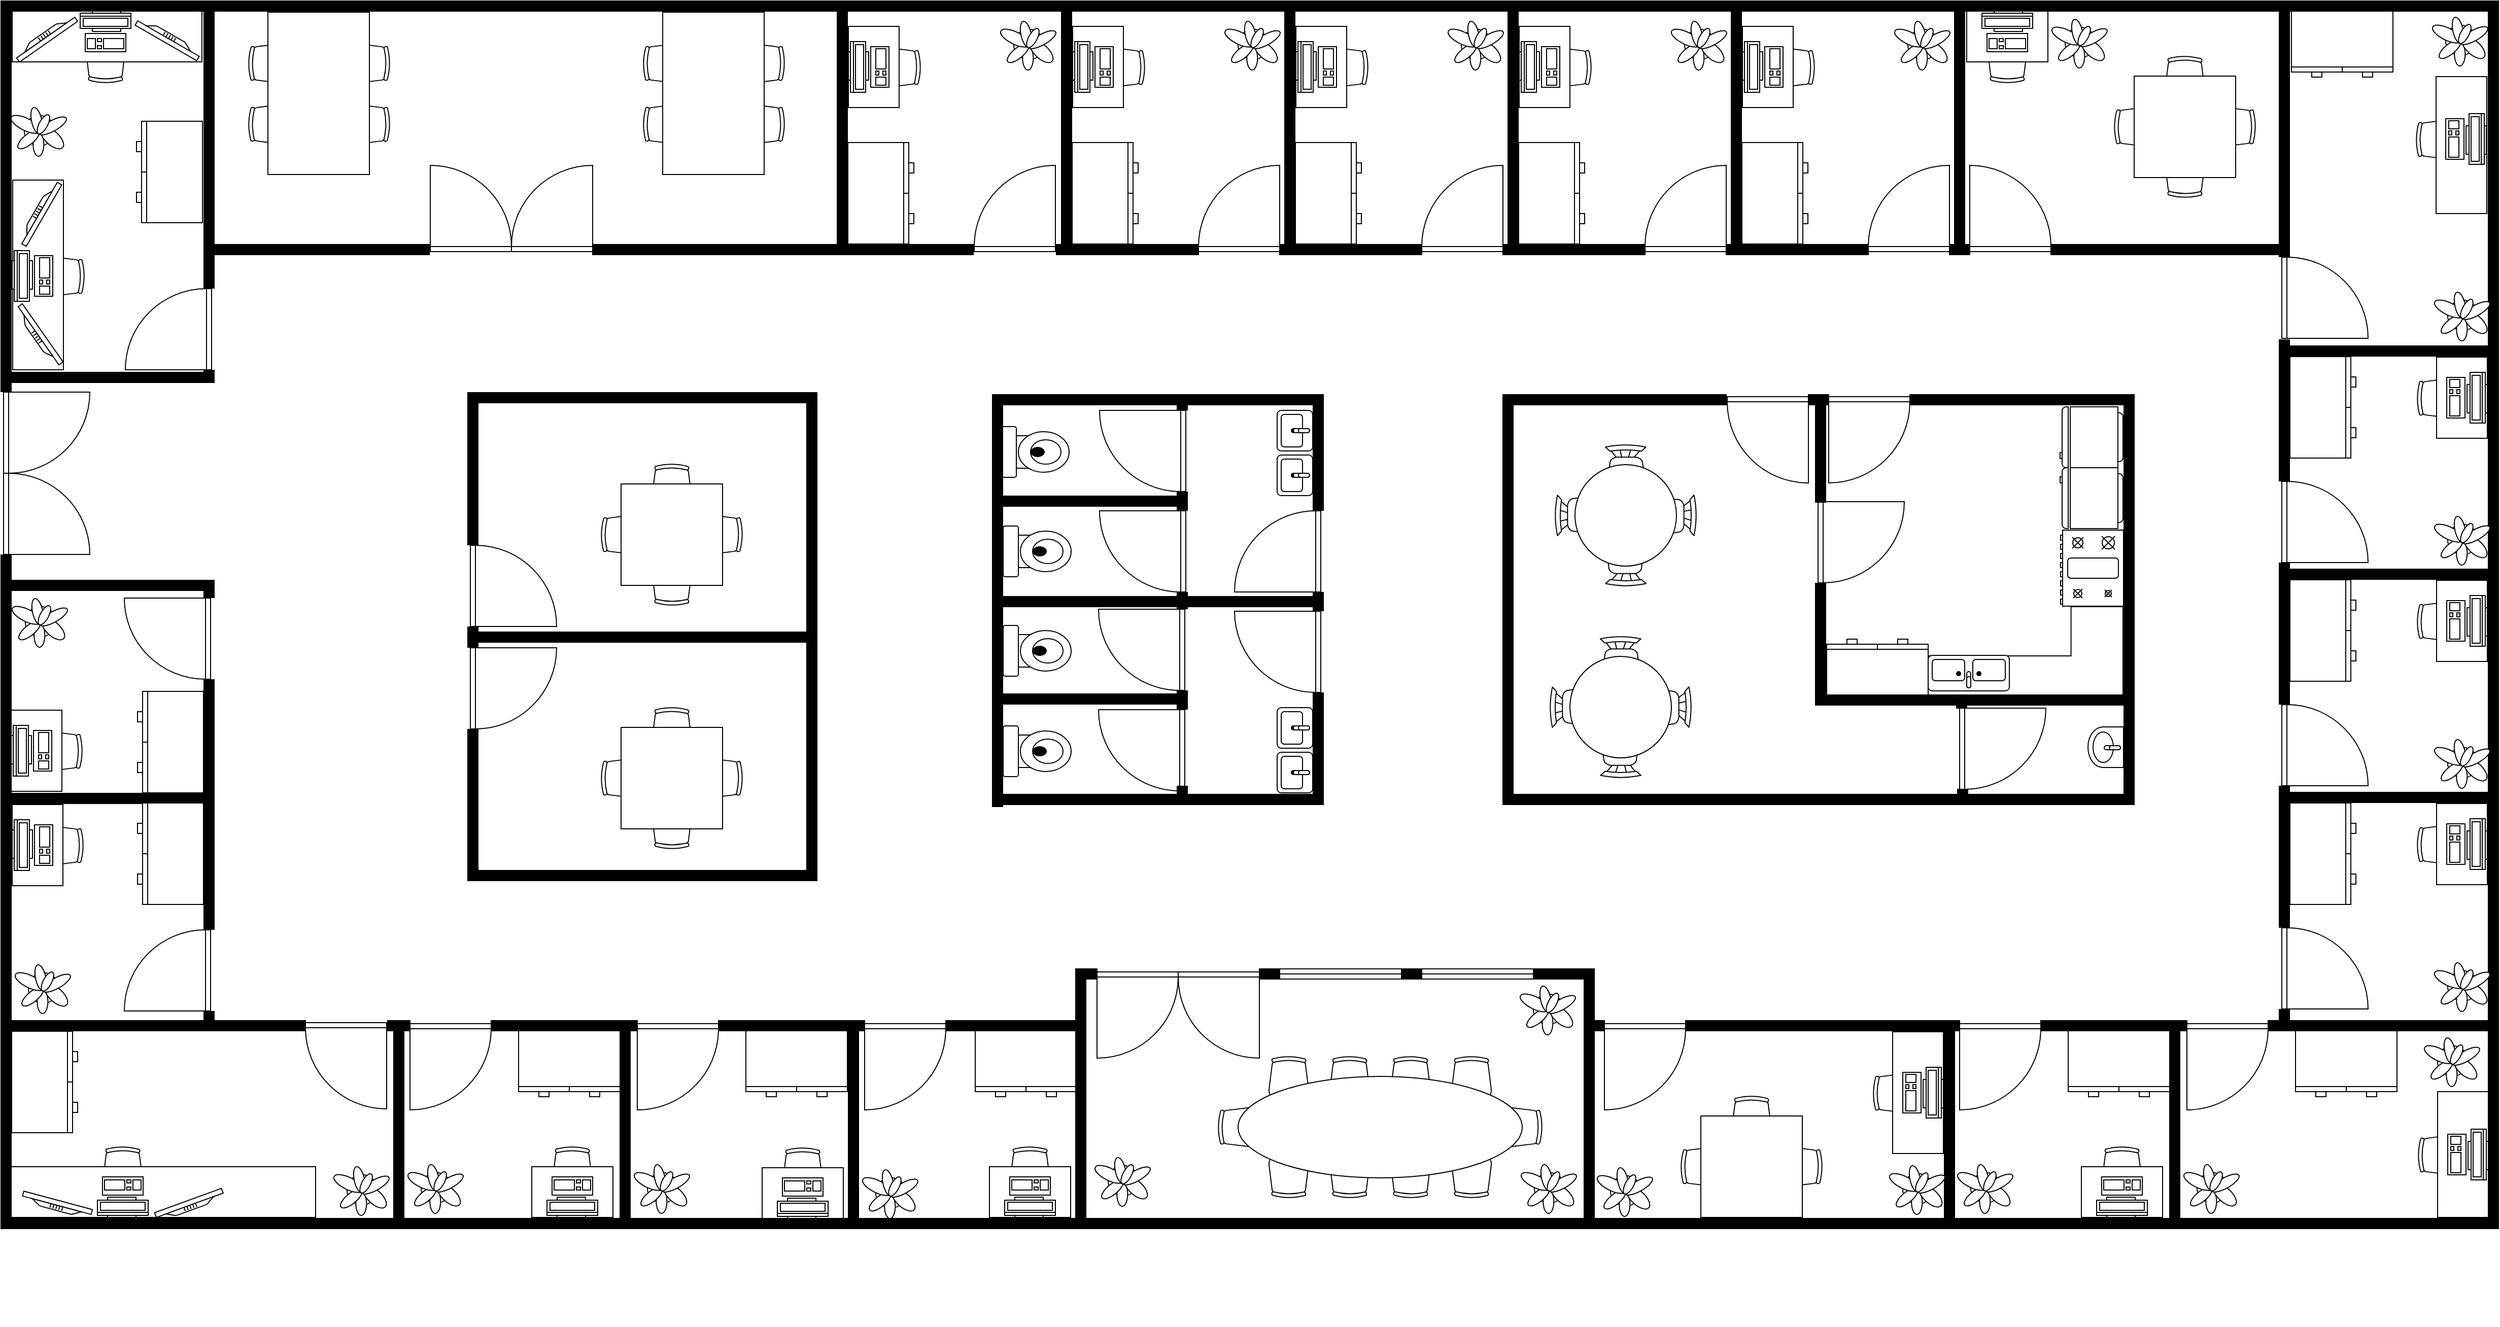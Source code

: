 <mxfile version="12.1.9" type="github"><diagram name="Page-1" id="38b20595-45e3-9b7f-d5ca-b57f44c5b66d"><mxGraphModel dx="1434" dy="499" grid="1" gridSize="10" guides="1" tooltips="1" connect="1" arrows="1" fold="1" page="1" pageScale="1" pageWidth="1100" pageHeight="850" background="#ffffff" math="0" shadow="0"><root><mxCell id="0"/><mxCell id="1" parent="0"/><mxCell id="48ef80bc37b76060-389" value="" style="verticalLabelPosition=bottom;html=1;verticalAlign=top;align=center;strokeWidth=1;shape=mxgraph.floorplan.desk_corner_2;rounded=0;shadow=0;comic=0;fillColor=#FFFFFF;fontFamily=Verdana;fontSize=12;flipH=1;flipV=1;" parent="1" vertex="1"><mxGeometry x="2292" y="840" width="192" height="97" as="geometry"/></mxCell><mxCell id="48ef80bc37b76060-48" value="" style="verticalLabelPosition=bottom;html=1;verticalAlign=top;align=center;strokeWidth=1;shape=mxgraph.floorplan.office_chair;fillColor=#ffffff;strokeColor=#000000;shadow=0;rounded=0;comic=0;fontFamily=Verdana;fontSize=12;" parent="1" vertex="1"><mxGeometry x="493" y="1372" width="40" height="43" as="geometry"/></mxCell><mxCell id="48ef80bc37b76060-49" value="" style="shape=rect;fillColor=#ffffff;strokeColor=#000000;shadow=0;rounded=0;comic=0;fontFamily=Verdana;fontSize=12;align=center;html=1;" parent="1" vertex="1"><mxGeometry x="403" y="1392" width="300" height="50" as="geometry"/></mxCell><mxCell id="48ef80bc37b76060-10" value="" style="verticalLabelPosition=bottom;html=1;verticalAlign=top;align=center;strokeWidth=1;shape=mxgraph.floorplan.office_chair;fillColor=#ffffff;strokeColor=#000000;shadow=0;rounded=0;comic=0;fontFamily=Verdana;fontSize=12;" parent="1" vertex="1"><mxGeometry x="1642" y="1283" width="40" height="43" as="geometry"/></mxCell><mxCell id="48ef80bc37b76060-11" value="" style="verticalLabelPosition=bottom;html=1;verticalAlign=top;align=center;strokeWidth=1;shape=mxgraph.floorplan.office_chair;fillColor=#ffffff;strokeColor=#000000;shadow=0;direction=west;rounded=0;comic=0;fontFamily=Verdana;fontSize=12;" parent="1" vertex="1"><mxGeometry x="1642" y="1380" width="40" height="43" as="geometry"/></mxCell><mxCell id="48ef80bc37b76060-12" value="" style="verticalLabelPosition=bottom;html=1;verticalAlign=top;align=center;strokeWidth=1;shape=mxgraph.floorplan.office_chair;fillColor=#ffffff;strokeColor=#000000;shadow=0;direction=north;rounded=0;comic=0;fontFamily=Verdana;fontSize=12;" parent="1" vertex="1"><mxGeometry x="1592" y="1333" width="43" height="40" as="geometry"/></mxCell><mxCell id="48ef80bc37b76060-13" value="" style="verticalLabelPosition=bottom;html=1;verticalAlign=top;align=center;strokeWidth=1;shape=mxgraph.floorplan.office_chair;fillColor=#ffffff;strokeColor=#000000;shadow=0;direction=south;rounded=0;comic=0;fontFamily=Verdana;fontSize=12;" parent="1" vertex="1"><mxGeometry x="1869" y="1333" width="43" height="40" as="geometry"/></mxCell><mxCell id="48ef80bc37b76060-14" value="" style="verticalLabelPosition=bottom;html=1;verticalAlign=top;align=center;strokeWidth=1;shape=mxgraph.floorplan.office_chair;fillColor=#ffffff;strokeColor=#000000;shadow=0;rounded=0;comic=0;fontFamily=Verdana;fontSize=12;" parent="1" vertex="1"><mxGeometry x="1702" y="1283" width="40" height="43" as="geometry"/></mxCell><mxCell id="48ef80bc37b76060-15" value="" style="verticalLabelPosition=bottom;html=1;verticalAlign=top;align=center;strokeWidth=1;shape=mxgraph.floorplan.office_chair;fillColor=#ffffff;strokeColor=#000000;shadow=0;direction=west;rounded=0;comic=0;fontFamily=Verdana;fontSize=12;" parent="1" vertex="1"><mxGeometry x="1702" y="1380" width="40" height="43" as="geometry"/></mxCell><mxCell id="48ef80bc37b76060-16" value="" style="verticalLabelPosition=bottom;html=1;verticalAlign=top;align=center;strokeWidth=1;shape=mxgraph.floorplan.office_chair;fillColor=#ffffff;strokeColor=#000000;shadow=0;rounded=0;comic=0;fontFamily=Verdana;fontSize=12;" parent="1" vertex="1"><mxGeometry x="1762" y="1283" width="40" height="43" as="geometry"/></mxCell><mxCell id="48ef80bc37b76060-17" value="" style="verticalLabelPosition=bottom;html=1;verticalAlign=top;align=center;strokeWidth=1;shape=mxgraph.floorplan.office_chair;fillColor=#ffffff;strokeColor=#000000;shadow=0;direction=west;rounded=0;comic=0;fontFamily=Verdana;fontSize=12;" parent="1" vertex="1"><mxGeometry x="1762" y="1380" width="40" height="43" as="geometry"/></mxCell><mxCell id="48ef80bc37b76060-18" value="" style="verticalLabelPosition=bottom;html=1;verticalAlign=top;align=center;strokeWidth=1;shape=mxgraph.floorplan.office_chair;fillColor=#ffffff;strokeColor=#000000;shadow=0;rounded=0;comic=0;fontFamily=Verdana;fontSize=12;" parent="1" vertex="1"><mxGeometry x="1822" y="1283" width="40" height="43" as="geometry"/></mxCell><mxCell id="48ef80bc37b76060-19" value="" style="verticalLabelPosition=bottom;html=1;verticalAlign=top;align=center;strokeWidth=1;shape=mxgraph.floorplan.office_chair;fillColor=#ffffff;strokeColor=#000000;shadow=0;direction=west;rounded=0;comic=0;fontFamily=Verdana;fontSize=12;" parent="1" vertex="1"><mxGeometry x="1822" y="1380" width="40" height="43" as="geometry"/></mxCell><mxCell id="48ef80bc37b76060-20" value="" style="shape=ellipse;fillColor=#ffffff;strokeColor=#000000;shadow=0;rounded=0;comic=0;fontFamily=Verdana;fontSize=12;align=center;html=1;" parent="1" vertex="1"><mxGeometry x="1612" y="1303" width="280" height="100" as="geometry"/></mxCell><mxCell id="48ef80bc37b76060-46" value="" style="group" parent="1" vertex="1" connectable="0"><mxGeometry x="916" y="1372" width="80" height="70" as="geometry"/></mxCell><mxCell id="48ef80bc37b76060-1" value="" style="verticalLabelPosition=bottom;html=1;verticalAlign=top;align=center;strokeWidth=1;shape=mxgraph.floorplan.office_chair;fillColor=#ffffff;strokeColor=#000000;shadow=0;rounded=0;comic=0;fontFamily=Verdana;fontSize=12;" parent="48ef80bc37b76060-46" vertex="1"><mxGeometry x="20" width="40" height="43" as="geometry"/></mxCell><mxCell id="48ef80bc37b76060-2" value="" style="shape=rect;fillColor=#ffffff;strokeColor=#000000;shadow=0;rounded=0;comic=0;fontFamily=Verdana;fontSize=12;align=center;html=1;" parent="48ef80bc37b76060-46" vertex="1"><mxGeometry y="20" width="80" height="50" as="geometry"/></mxCell><mxCell id="48ef80bc37b76060-3" value="" style="verticalLabelPosition=bottom;html=1;verticalAlign=top;align=center;strokeWidth=1;shape=mxgraph.floorplan.workstation;fillColor=#ffffff;strokeColor=#000000;shadow=0;flipV=1;rounded=0;comic=0;fontFamily=Verdana;fontSize=12;" parent="48ef80bc37b76060-46" vertex="1"><mxGeometry x="15" y="30" width="50" height="40" as="geometry"/></mxCell><mxCell id="48ef80bc37b76060-55" value="" style="group;rotation=90;" parent="1" vertex="1" connectable="0"><mxGeometry x="398" y="947" width="80" height="70" as="geometry"/></mxCell><mxCell id="48ef80bc37b76060-56" value="" style="verticalLabelPosition=bottom;html=1;verticalAlign=top;align=center;strokeWidth=1;shape=mxgraph.floorplan.office_chair;fillColor=#ffffff;strokeColor=#000000;shadow=0;rounded=0;comic=0;fontFamily=Verdana;fontSize=12;rotation=90;" parent="48ef80bc37b76060-55" vertex="1"><mxGeometry x="34" y="14" width="40" height="43" as="geometry"/></mxCell><mxCell id="48ef80bc37b76060-57" value="" style="shape=rect;fillColor=#ffffff;strokeColor=#000000;shadow=0;rounded=0;comic=0;fontFamily=Verdana;fontSize=12;align=center;html=1;rotation=90;" parent="48ef80bc37b76060-55" vertex="1"><mxGeometry x="-10" y="10" width="80" height="50" as="geometry"/></mxCell><mxCell id="48ef80bc37b76060-58" value="" style="verticalLabelPosition=bottom;html=1;verticalAlign=top;align=center;strokeWidth=1;shape=mxgraph.floorplan.workstation;fillColor=#ffffff;strokeColor=#000000;shadow=0;flipV=1;rounded=0;comic=0;fontFamily=Verdana;fontSize=12;rotation=90;" parent="48ef80bc37b76060-55" vertex="1"><mxGeometry y="15" width="50" height="40" as="geometry"/></mxCell><mxCell id="48ef80bc37b76060-72" value="" style="group;rotation=180;" parent="1" vertex="1" connectable="0"><mxGeometry x="2330" y="253" width="80" height="70" as="geometry"/></mxCell><mxCell id="48ef80bc37b76060-73" value="" style="verticalLabelPosition=bottom;html=1;verticalAlign=top;align=center;strokeWidth=1;shape=mxgraph.floorplan.office_chair;fillColor=#ffffff;strokeColor=#000000;shadow=0;rounded=0;comic=0;fontFamily=Verdana;fontSize=12;rotation=180;" parent="48ef80bc37b76060-72" vertex="1"><mxGeometry x="20" y="28" width="40" height="43" as="geometry"/></mxCell><mxCell id="48ef80bc37b76060-74" value="" style="shape=rect;fillColor=#ffffff;strokeColor=#000000;shadow=0;rounded=0;comic=0;fontFamily=Verdana;fontSize=12;align=center;html=1;rotation=180;" parent="48ef80bc37b76060-72" vertex="1"><mxGeometry width="80" height="50" as="geometry"/></mxCell><mxCell id="48ef80bc37b76060-75" value="" style="verticalLabelPosition=bottom;html=1;verticalAlign=top;align=center;strokeWidth=1;shape=mxgraph.floorplan.workstation;fillColor=#ffffff;strokeColor=#000000;shadow=0;flipV=1;rounded=0;comic=0;fontFamily=Verdana;fontSize=12;rotation=180;" parent="48ef80bc37b76060-72" vertex="1"><mxGeometry x="15" width="50" height="40" as="geometry"/></mxCell><mxCell id="48ef80bc37b76060-114" value="" style="verticalLabelPosition=bottom;html=1;verticalAlign=top;align=center;strokeWidth=1;shape=mxgraph.floorplan.office_chair;fillColor=#ffffff;strokeColor=#000000;shadow=0;rounded=0;comic=0;fontFamily=Verdana;fontSize=12;" parent="1" vertex="1"><mxGeometry x="1034" y="699" width="40" height="43" as="geometry"/></mxCell><mxCell id="48ef80bc37b76060-115" value="" style="verticalLabelPosition=bottom;html=1;verticalAlign=top;align=center;strokeWidth=1;shape=mxgraph.floorplan.office_chair;fillColor=#ffffff;strokeColor=#000000;shadow=0;direction=west;rounded=0;comic=0;fontFamily=Verdana;fontSize=12;" parent="1" vertex="1"><mxGeometry x="1034" y="796" width="40" height="43" as="geometry"/></mxCell><mxCell id="48ef80bc37b76060-116" value="" style="verticalLabelPosition=bottom;html=1;verticalAlign=top;align=center;strokeWidth=1;shape=mxgraph.floorplan.office_chair;fillColor=#ffffff;strokeColor=#000000;shadow=0;direction=north;rounded=0;comic=0;fontFamily=Verdana;fontSize=12;" parent="1" vertex="1"><mxGeometry x="984" y="749" width="43" height="40" as="geometry"/></mxCell><mxCell id="48ef80bc37b76060-117" value="" style="verticalLabelPosition=bottom;html=1;verticalAlign=top;align=center;strokeWidth=1;shape=mxgraph.floorplan.office_chair;fillColor=#ffffff;strokeColor=#000000;shadow=0;direction=south;rounded=0;comic=0;fontFamily=Verdana;fontSize=12;" parent="1" vertex="1"><mxGeometry x="1081" y="749" width="43" height="40" as="geometry"/></mxCell><mxCell id="48ef80bc37b76060-118" value="" style="shape=rect;fillColor=#ffffff;strokeColor=#000000;shadow=0;rounded=0;comic=0;fontFamily=Verdana;fontSize=12;align=center;html=1;" parent="1" vertex="1"><mxGeometry x="1004" y="719" width="100" height="100" as="geometry"/></mxCell><mxCell id="48ef80bc37b76060-119" value="" style="verticalLabelPosition=bottom;html=1;verticalAlign=top;align=center;strokeWidth=1;shape=mxgraph.floorplan.office_chair;fillColor=#ffffff;strokeColor=#000000;shadow=0;rounded=0;comic=0;fontFamily=Verdana;fontSize=12;" parent="1" vertex="1"><mxGeometry x="1034" y="939" width="40" height="43" as="geometry"/></mxCell><mxCell id="48ef80bc37b76060-120" value="" style="verticalLabelPosition=bottom;html=1;verticalAlign=top;align=center;strokeWidth=1;shape=mxgraph.floorplan.office_chair;fillColor=#ffffff;strokeColor=#000000;shadow=0;direction=west;rounded=0;comic=0;fontFamily=Verdana;fontSize=12;" parent="1" vertex="1"><mxGeometry x="1034" y="1036" width="40" height="43" as="geometry"/></mxCell><mxCell id="48ef80bc37b76060-121" value="" style="verticalLabelPosition=bottom;html=1;verticalAlign=top;align=center;strokeWidth=1;shape=mxgraph.floorplan.office_chair;fillColor=#ffffff;strokeColor=#000000;shadow=0;direction=north;rounded=0;comic=0;fontFamily=Verdana;fontSize=12;" parent="1" vertex="1"><mxGeometry x="984" y="989" width="43" height="40" as="geometry"/></mxCell><mxCell id="48ef80bc37b76060-122" value="" style="verticalLabelPosition=bottom;html=1;verticalAlign=top;align=center;strokeWidth=1;shape=mxgraph.floorplan.office_chair;fillColor=#ffffff;strokeColor=#000000;shadow=0;direction=south;rounded=0;comic=0;fontFamily=Verdana;fontSize=12;" parent="1" vertex="1"><mxGeometry x="1081" y="989" width="43" height="40" as="geometry"/></mxCell><mxCell id="48ef80bc37b76060-123" value="" style="shape=rect;fillColor=#ffffff;strokeColor=#000000;shadow=0;rounded=0;comic=0;fontFamily=Verdana;fontSize=12;align=center;html=1;" parent="1" vertex="1"><mxGeometry x="1004" y="959" width="100" height="100" as="geometry"/></mxCell><mxCell id="48ef80bc37b76060-124" value="" style="verticalLabelPosition=bottom;html=1;verticalAlign=top;align=center;strokeWidth=1;shape=mxgraph.floorplan.doorRight;rounded=0;shadow=0;comic=0;fillColor=#FFFFFF;fontFamily=Verdana;fontSize=12;" parent="1" vertex="1"><mxGeometry x="693" y="1250" width="80" height="85" as="geometry"/></mxCell><mxCell id="48ef80bc37b76060-125" value="" style="verticalLabelPosition=bottom;html=1;verticalAlign=top;align=center;strokeWidth=1;shape=mxgraph.floorplan.doorLeft;rounded=0;shadow=0;comic=0;fillColor=#FFFFFF;fontFamily=Verdana;fontSize=12;" parent="1" vertex="1"><mxGeometry x="796" y="1251" width="80" height="85" as="geometry"/></mxCell><mxCell id="48ef80bc37b76060-126" value="" style="verticalLabelPosition=bottom;html=1;verticalAlign=top;align=center;strokeWidth=1;shape=mxgraph.floorplan.doorLeft;rounded=0;shadow=0;comic=0;fillColor=#FFFFFF;fontFamily=Verdana;fontSize=12;" parent="1" vertex="1"><mxGeometry x="1244" y="1251" width="80" height="85" as="geometry"/></mxCell><mxCell id="48ef80bc37b76060-127" value="" style="verticalLabelPosition=bottom;html=1;verticalAlign=top;align=center;strokeWidth=1;shape=mxgraph.floorplan.wallCorner;fillColor=#000000;rounded=0;shadow=0;comic=0;fontFamily=Verdana;fontSize=12;" parent="1" vertex="1"><mxGeometry x="393" y="243" width="100" height="385" as="geometry"/></mxCell><mxCell id="48ef80bc37b76060-128" value="" style="verticalLabelPosition=bottom;html=1;verticalAlign=top;align=center;strokeWidth=1;shape=mxgraph.floorplan.wallU;fillColor=#000000;rounded=0;shadow=0;comic=0;fontFamily=Verdana;fontSize=12;rotation=90;" parent="1" vertex="1"><mxGeometry x="1021" y="-380" width="1210" height="2456" as="geometry"/></mxCell><mxCell id="48ef80bc37b76060-130" value="" style="verticalLabelPosition=bottom;html=1;verticalAlign=top;align=center;strokeWidth=1;shape=mxgraph.floorplan.wallU;fillColor=#000000;rounded=0;shadow=0;comic=0;fontFamily=Verdana;fontSize=12;rotation=90;" parent="1" vertex="1"><mxGeometry x="789" y="702" width="481" height="335" as="geometry"/></mxCell><mxCell id="48ef80bc37b76060-133" value="" style="verticalLabelPosition=bottom;html=1;verticalAlign=top;align=center;strokeWidth=1;shape=mxgraph.floorplan.wallCorner;fillColor=#000000;direction=south;rounded=0;shadow=0;comic=0;fontFamily=Verdana;fontSize=12;" parent="1" vertex="1"><mxGeometry x="2274" y="631" width="221" height="266" as="geometry"/></mxCell><mxCell id="48ef80bc37b76060-134" value="" style="verticalLabelPosition=bottom;html=1;verticalAlign=top;align=center;strokeWidth=1;shape=mxgraph.floorplan.wallCorner;fillColor=#000000;direction=west;rounded=0;shadow=0;comic=0;fontFamily=Verdana;fontSize=12;" parent="1" vertex="1"><mxGeometry x="2053" y="893" width="442" height="142" as="geometry"/></mxCell><mxCell id="48ef80bc37b76060-135" value="" style="verticalLabelPosition=bottom;html=1;verticalAlign=top;align=center;strokeWidth=1;shape=mxgraph.floorplan.wallCorner;fillColor=#000000;direction=north;rounded=0;shadow=0;comic=0;fontFamily=Verdana;fontSize=12;" parent="1" vertex="1"><mxGeometry x="1873" y="637" width="186" height="398" as="geometry"/></mxCell><mxCell id="48ef80bc37b76060-136" value="" style="verticalLabelPosition=bottom;html=1;verticalAlign=top;align=center;strokeWidth=1;shape=mxgraph.floorplan.doorDouble;rounded=0;shadow=0;comic=0;fillColor=#FFFFFF;fontFamily=Verdana;fontSize=12;rotation=-90;" parent="1" vertex="1"><mxGeometry x="358" y="666" width="160" height="85" as="geometry"/></mxCell><mxCell id="48ef80bc37b76060-137" value="" style="verticalLabelPosition=bottom;html=1;verticalAlign=top;align=center;strokeWidth=1;shape=mxgraph.floorplan.wall;fillColor=#000000;rounded=0;shadow=0;comic=0;fontFamily=Verdana;fontSize=12;" parent="1" vertex="1"><mxGeometry x="394" y="1024" width="204" height="10" as="geometry"/></mxCell><mxCell id="48ef80bc37b76060-138" value="" style="verticalLabelPosition=bottom;html=1;verticalAlign=top;align=center;strokeWidth=1;shape=mxgraph.floorplan.wall;fillColor=#000000;direction=south;rounded=0;shadow=0;comic=0;fontFamily=Verdana;fontSize=12;" parent="1" vertex="1"><mxGeometry x="593" y="912" width="10" height="246" as="geometry"/></mxCell><mxCell id="48ef80bc37b76060-142" value="" style="verticalLabelPosition=bottom;html=1;verticalAlign=top;align=center;strokeWidth=1;shape=mxgraph.floorplan.wallCorner;fillColor=#000000;direction=south;rounded=0;shadow=0;comic=0;fontFamily=Verdana;fontSize=12;" parent="1" vertex="1"><mxGeometry x="398" y="814" width="205" height="17" as="geometry"/></mxCell><mxCell id="48ef80bc37b76060-139" value="" style="verticalLabelPosition=bottom;html=1;verticalAlign=top;align=center;strokeWidth=1;shape=mxgraph.floorplan.doorLeft;rounded=0;shadow=0;comic=0;fillColor=#FFFFFF;fontFamily=Verdana;fontSize=12;rotation=90;" parent="1" vertex="1"><mxGeometry x="517" y="829" width="80" height="85" as="geometry"/></mxCell><mxCell id="48ef80bc37b76060-143" value="" style="verticalLabelPosition=bottom;html=1;verticalAlign=top;align=center;strokeWidth=1;shape=mxgraph.floorplan.dresser;rounded=0;shadow=0;comic=0;fillColor=#FFFFFF;fontFamily=Verdana;fontSize=12;rotation=90;" parent="1" vertex="1"><mxGeometry x="510" y="941" width="100" height="65" as="geometry"/></mxCell><mxCell id="48ef80bc37b76060-144" value="" style="verticalLabelPosition=bottom;html=1;verticalAlign=top;align=center;strokeWidth=1;shape=mxgraph.floorplan.plant;rounded=0;shadow=0;comic=0;fillColor=#FFFFFF;fontFamily=Verdana;fontSize=12;" parent="1" vertex="1"><mxGeometry x="406" y="829" width="47" height="51" as="geometry"/></mxCell><mxCell id="48ef80bc37b76060-145" value="" style="group;rotation=90;" parent="1" vertex="1" connectable="0"><mxGeometry x="399" y="1040" width="80" height="70" as="geometry"/></mxCell><mxCell id="48ef80bc37b76060-146" value="" style="verticalLabelPosition=bottom;html=1;verticalAlign=top;align=center;strokeWidth=1;shape=mxgraph.floorplan.office_chair;fillColor=#ffffff;strokeColor=#000000;shadow=0;rounded=0;comic=0;fontFamily=Verdana;fontSize=12;rotation=90;" parent="48ef80bc37b76060-145" vertex="1"><mxGeometry x="34" y="14" width="40" height="43" as="geometry"/></mxCell><mxCell id="48ef80bc37b76060-147" value="" style="shape=rect;fillColor=#ffffff;strokeColor=#000000;shadow=0;rounded=0;comic=0;fontFamily=Verdana;fontSize=12;align=center;html=1;rotation=90;" parent="48ef80bc37b76060-145" vertex="1"><mxGeometry x="-10" y="10" width="80" height="50" as="geometry"/></mxCell><mxCell id="48ef80bc37b76060-148" value="" style="verticalLabelPosition=bottom;html=1;verticalAlign=top;align=center;strokeWidth=1;shape=mxgraph.floorplan.workstation;fillColor=#ffffff;strokeColor=#000000;shadow=0;flipV=1;rounded=0;comic=0;fontFamily=Verdana;fontSize=12;rotation=90;" parent="48ef80bc37b76060-145" vertex="1"><mxGeometry y="15" width="50" height="40" as="geometry"/></mxCell><mxCell id="48ef80bc37b76060-149" value="" style="verticalLabelPosition=bottom;html=1;verticalAlign=top;align=center;strokeWidth=1;shape=mxgraph.floorplan.wall;fillColor=#000000;rounded=0;shadow=0;comic=0;fontFamily=Verdana;fontSize=12;" parent="1" vertex="1"><mxGeometry x="394" y="1248" width="299" height="10" as="geometry"/></mxCell><mxCell id="48ef80bc37b76060-150" value="" style="verticalLabelPosition=bottom;html=1;verticalAlign=top;align=center;strokeWidth=1;shape=mxgraph.floorplan.wall;fillColor=#000000;direction=south;rounded=0;shadow=0;comic=0;fontFamily=Verdana;fontSize=12;" parent="1" vertex="1"><mxGeometry x="593" y="1239" width="10" height="18" as="geometry"/></mxCell><mxCell id="48ef80bc37b76060-151" value="" style="verticalLabelPosition=bottom;html=1;verticalAlign=top;align=center;strokeWidth=1;shape=mxgraph.floorplan.doorLeft;rounded=0;shadow=0;comic=0;fillColor=#FFFFFF;fontFamily=Verdana;fontSize=12;rotation=90;flipV=0;flipH=1;" parent="1" vertex="1"><mxGeometry x="517" y="1156" width="80" height="85" as="geometry"/></mxCell><mxCell id="48ef80bc37b76060-152" value="" style="verticalLabelPosition=bottom;html=1;verticalAlign=top;align=center;strokeWidth=1;shape=mxgraph.floorplan.dresser;rounded=0;shadow=0;comic=0;fillColor=#FFFFFF;fontFamily=Verdana;fontSize=12;rotation=90;" parent="1" vertex="1"><mxGeometry x="510" y="1051" width="100" height="65" as="geometry"/></mxCell><mxCell id="48ef80bc37b76060-153" value="" style="verticalLabelPosition=bottom;html=1;verticalAlign=top;align=center;strokeWidth=1;shape=mxgraph.floorplan.plant;rounded=0;shadow=0;comic=0;fillColor=#FFFFFF;fontFamily=Verdana;fontSize=12;" parent="1" vertex="1"><mxGeometry x="409" y="1190" width="47" height="51" as="geometry"/></mxCell><mxCell id="48ef80bc37b76060-50" value="" style="verticalLabelPosition=bottom;html=1;verticalAlign=top;align=center;strokeWidth=1;shape=mxgraph.floorplan.workstation;fillColor=#ffffff;strokeColor=#000000;shadow=0;flipV=1;rounded=0;comic=0;fontFamily=Verdana;fontSize=12;" parent="1" vertex="1"><mxGeometry x="488" y="1402" width="50" height="40" as="geometry"/></mxCell><mxCell id="48ef80bc37b76060-154" value="" style="verticalLabelPosition=bottom;html=1;verticalAlign=top;align=center;strokeWidth=1;shape=mxgraph.floorplan.flat_tv;rounded=0;shadow=0;comic=0;fillColor=#FFFFFF;fontFamily=Verdana;fontSize=12;rotation=-165;" parent="1" vertex="1"><mxGeometry x="413" y="1425" width="70" height="10" as="geometry"/></mxCell><mxCell id="48ef80bc37b76060-155" value="" style="verticalLabelPosition=bottom;html=1;verticalAlign=top;align=center;strokeWidth=1;shape=mxgraph.floorplan.flat_tv;rounded=0;shadow=0;comic=0;fillColor=#FFFFFF;fontFamily=Verdana;fontSize=12;rotation=160;" parent="1" vertex="1"><mxGeometry x="544" y="1425" width="70" height="10" as="geometry"/></mxCell><mxCell id="48ef80bc37b76060-156" value="" style="verticalLabelPosition=bottom;html=1;verticalAlign=top;align=center;strokeWidth=1;shape=mxgraph.floorplan.wall;fillColor=#000000;direction=south;rounded=0;shadow=0;comic=0;fontFamily=Verdana;fontSize=12;" parent="1" vertex="1"><mxGeometry x="393" y="789" width="10" height="664" as="geometry"/></mxCell><mxCell id="48ef80bc37b76060-157" value="" style="verticalLabelPosition=bottom;html=1;verticalAlign=top;align=center;strokeWidth=1;shape=mxgraph.floorplan.wall;fillColor=#000000;direction=south;rounded=0;shadow=0;comic=0;fontFamily=Verdana;fontSize=12;" parent="1" vertex="1"><mxGeometry x="780" y="1257" width="10" height="191" as="geometry"/></mxCell><mxCell id="48ef80bc37b76060-158" value="" style="verticalLabelPosition=bottom;html=1;verticalAlign=top;align=center;strokeWidth=1;shape=mxgraph.floorplan.wall;fillColor=#000000;rounded=0;shadow=0;comic=0;fontFamily=Verdana;fontSize=12;" parent="1" vertex="1"><mxGeometry x="774" y="1248" width="22" height="10" as="geometry"/></mxCell><mxCell id="48ef80bc37b76060-159" value="" style="verticalLabelPosition=bottom;html=1;verticalAlign=top;align=center;strokeWidth=1;shape=mxgraph.floorplan.dresser;rounded=0;shadow=0;comic=0;fillColor=#FFFFFF;fontFamily=Verdana;fontSize=12;flipV=1;rotation=90;" parent="1" vertex="1"><mxGeometry x="386" y="1276" width="100" height="65" as="geometry"/></mxCell><mxCell id="48ef80bc37b76060-160" value="" style="verticalLabelPosition=bottom;html=1;verticalAlign=top;align=center;strokeWidth=1;shape=mxgraph.floorplan.plant;rounded=0;shadow=0;comic=0;fillColor=#FFFFFF;fontFamily=Verdana;fontSize=12;" parent="1" vertex="1"><mxGeometry x="723" y="1389" width="47" height="51" as="geometry"/></mxCell><mxCell id="48ef80bc37b76060-161" value="" style="verticalLabelPosition=bottom;html=1;verticalAlign=top;align=center;strokeWidth=1;shape=mxgraph.floorplan.plant;rounded=0;shadow=0;comic=0;fillColor=#FFFFFF;fontFamily=Verdana;fontSize=12;" parent="1" vertex="1"><mxGeometry x="796" y="1387" width="47" height="51" as="geometry"/></mxCell><mxCell id="48ef80bc37b76060-162" value="" style="verticalLabelPosition=bottom;html=1;verticalAlign=top;align=center;strokeWidth=1;shape=mxgraph.floorplan.wall;fillColor=#000000;direction=south;rounded=0;shadow=0;comic=0;fontFamily=Verdana;fontSize=12;" parent="1" vertex="1"><mxGeometry x="1003" y="1257" width="10" height="191" as="geometry"/></mxCell><mxCell id="48ef80bc37b76060-163" value="" style="verticalLabelPosition=bottom;html=1;verticalAlign=top;align=center;strokeWidth=1;shape=mxgraph.floorplan.wall;fillColor=#000000;rounded=0;shadow=0;comic=0;fontFamily=Verdana;fontSize=12;" parent="1" vertex="1"><mxGeometry x="876" y="1248" width="144" height="10" as="geometry"/></mxCell><mxCell id="48ef80bc37b76060-164" value="" style="verticalLabelPosition=bottom;html=1;verticalAlign=top;align=center;strokeWidth=1;shape=mxgraph.floorplan.doorLeft;rounded=0;shadow=0;comic=0;fillColor=#FFFFFF;fontFamily=Verdana;fontSize=12;" parent="1" vertex="1"><mxGeometry x="1020" y="1251" width="80" height="85" as="geometry"/></mxCell><mxCell id="48ef80bc37b76060-165" value="" style="group" parent="1" vertex="1" connectable="0"><mxGeometry x="1143" y="1373" width="80" height="70" as="geometry"/></mxCell><mxCell id="48ef80bc37b76060-4" value="" style="verticalLabelPosition=bottom;html=1;verticalAlign=top;align=center;strokeWidth=1;shape=mxgraph.floorplan.office_chair;fillColor=#ffffff;strokeColor=#000000;shadow=0;rounded=0;comic=0;fontFamily=Verdana;fontSize=12;" parent="48ef80bc37b76060-165" vertex="1"><mxGeometry x="20" width="40" height="43" as="geometry"/></mxCell><mxCell id="48ef80bc37b76060-5" value="" style="shape=rect;fillColor=#ffffff;strokeColor=#000000;shadow=0;rounded=0;comic=0;fontFamily=Verdana;fontSize=12;align=center;html=1;" parent="48ef80bc37b76060-165" vertex="1"><mxGeometry y="20" width="80" height="50" as="geometry"/></mxCell><mxCell id="48ef80bc37b76060-6" value="" style="verticalLabelPosition=bottom;html=1;verticalAlign=top;align=center;strokeWidth=1;shape=mxgraph.floorplan.workstation;fillColor=#ffffff;strokeColor=#000000;shadow=0;flipV=1;rounded=0;comic=0;fontFamily=Verdana;fontSize=12;" parent="48ef80bc37b76060-165" vertex="1"><mxGeometry x="15" y="30" width="50" height="40" as="geometry"/></mxCell><mxCell id="48ef80bc37b76060-166" value="" style="verticalLabelPosition=bottom;html=1;verticalAlign=top;align=center;strokeWidth=1;shape=mxgraph.floorplan.plant;rounded=0;shadow=0;comic=0;fillColor=#FFFFFF;fontFamily=Verdana;fontSize=12;" parent="1" vertex="1"><mxGeometry x="1019" y="1387" width="47" height="51" as="geometry"/></mxCell><mxCell id="48ef80bc37b76060-169" value="" style="verticalLabelPosition=bottom;html=1;verticalAlign=top;align=center;strokeWidth=1;shape=mxgraph.floorplan.wall;fillColor=#000000;direction=south;rounded=0;shadow=0;comic=0;fontFamily=Verdana;fontSize=12;" parent="1" vertex="1"><mxGeometry x="1228" y="1258" width="10" height="191" as="geometry"/></mxCell><mxCell id="48ef80bc37b76060-170" value="" style="verticalLabelPosition=bottom;html=1;verticalAlign=top;align=center;strokeWidth=1;shape=mxgraph.floorplan.wall;fillColor=#000000;rounded=0;shadow=0;comic=0;fontFamily=Verdana;fontSize=12;" parent="1" vertex="1"><mxGeometry x="1100" y="1248" width="144" height="10" as="geometry"/></mxCell><mxCell id="48ef80bc37b76060-171" value="" style="verticalLabelPosition=bottom;html=1;verticalAlign=top;align=center;strokeWidth=1;shape=mxgraph.floorplan.wall;fillColor=#000000;rounded=0;shadow=0;comic=0;fontFamily=Verdana;fontSize=12;" parent="1" vertex="1"><mxGeometry x="1324" y="1248" width="129" height="10" as="geometry"/></mxCell><mxCell id="48ef80bc37b76060-173" value="" style="group" parent="1" vertex="1" connectable="0"><mxGeometry x="1367" y="1372" width="323" height="177" as="geometry"/></mxCell><mxCell id="48ef80bc37b76060-7" value="" style="verticalLabelPosition=bottom;html=1;verticalAlign=top;align=center;strokeWidth=1;shape=mxgraph.floorplan.office_chair;fillColor=#ffffff;strokeColor=#000000;shadow=0;rounded=0;comic=0;fontFamily=Verdana;fontSize=12;" parent="48ef80bc37b76060-173" vertex="1"><mxGeometry x="20" width="40" height="43" as="geometry"/></mxCell><mxCell id="48ef80bc37b76060-8" value="" style="shape=rect;fillColor=#ffffff;strokeColor=#000000;shadow=0;rounded=0;comic=0;fontFamily=Verdana;fontSize=12;align=center;html=1;" parent="48ef80bc37b76060-173" vertex="1"><mxGeometry y="20" width="80" height="50" as="geometry"/></mxCell><mxCell id="48ef80bc37b76060-9" value="" style="verticalLabelPosition=bottom;html=1;verticalAlign=top;align=center;strokeWidth=1;shape=mxgraph.floorplan.workstation;fillColor=#ffffff;strokeColor=#000000;shadow=0;flipV=1;rounded=0;comic=0;fontFamily=Verdana;fontSize=12;" parent="48ef80bc37b76060-173" vertex="1"><mxGeometry x="15" y="30" width="50" height="40" as="geometry"/></mxCell><mxCell id="48ef80bc37b76060-174" value="" style="verticalLabelPosition=bottom;html=1;verticalAlign=top;align=center;strokeWidth=1;shape=mxgraph.floorplan.plant;rounded=0;shadow=0;comic=0;fillColor=#FFFFFF;fontFamily=Verdana;fontSize=12;" parent="1" vertex="1"><mxGeometry x="1244" y="1392" width="47" height="51" as="geometry"/></mxCell><mxCell id="48ef80bc37b76060-175" value="" style="verticalLabelPosition=bottom;html=1;verticalAlign=top;align=center;strokeWidth=1;shape=mxgraph.floorplan.dresser;rounded=0;shadow=0;comic=0;fillColor=#FFFFFF;fontFamily=Verdana;fontSize=12;rotation=0;" parent="1" vertex="1"><mxGeometry x="903" y="1258" width="100" height="65" as="geometry"/></mxCell><mxCell id="48ef80bc37b76060-176" value="" style="verticalLabelPosition=bottom;html=1;verticalAlign=top;align=center;strokeWidth=1;shape=mxgraph.floorplan.dresser;rounded=0;shadow=0;comic=0;fillColor=#FFFFFF;fontFamily=Verdana;fontSize=12;rotation=0;" parent="1" vertex="1"><mxGeometry x="1127" y="1258" width="100" height="65" as="geometry"/></mxCell><mxCell id="48ef80bc37b76060-177" value="" style="verticalLabelPosition=bottom;html=1;verticalAlign=top;align=center;strokeWidth=1;shape=mxgraph.floorplan.dresser;rounded=0;shadow=0;comic=0;fillColor=#FFFFFF;fontFamily=Verdana;fontSize=12;rotation=0;" parent="1" vertex="1"><mxGeometry x="1353" y="1258" width="100" height="65" as="geometry"/></mxCell><mxCell id="48ef80bc37b76060-178" value="" style="verticalLabelPosition=bottom;html=1;verticalAlign=top;align=center;strokeWidth=1;shape=mxgraph.floorplan.wallCorner;fillColor=#000000;rounded=0;shadow=0;comic=0;fontFamily=Verdana;fontSize=12;" parent="1" vertex="1"><mxGeometry x="1452" y="1197" width="21" height="250" as="geometry"/></mxCell><mxCell id="48ef80bc37b76060-179" value="" style="verticalLabelPosition=bottom;html=1;verticalAlign=top;align=center;strokeWidth=1;shape=mxgraph.floorplan.wallCorner;fillColor=#000000;direction=south;rounded=0;shadow=0;comic=0;fontFamily=Verdana;fontSize=12;" parent="1" vertex="1"><mxGeometry x="1633" y="1197" width="330" height="254" as="geometry"/></mxCell><mxCell id="48ef80bc37b76060-180" value="" style="verticalLabelPosition=bottom;html=1;verticalAlign=top;align=center;strokeWidth=1;shape=mxgraph.floorplan.doorDouble;rounded=0;shadow=0;comic=0;fillColor=#FFFFFF;fontFamily=Verdana;fontSize=12;" parent="1" vertex="1"><mxGeometry x="1473" y="1200" width="160" height="85" as="geometry"/></mxCell><mxCell id="48ef80bc37b76060-181" value="" style="verticalLabelPosition=bottom;html=1;verticalAlign=top;align=center;strokeWidth=1;shape=mxgraph.floorplan.plant;rounded=0;shadow=0;comic=0;fillColor=#FFFFFF;fontFamily=Verdana;fontSize=12;" parent="1" vertex="1"><mxGeometry x="1473" y="1380" width="47" height="51" as="geometry"/></mxCell><mxCell id="48ef80bc37b76060-182" value="" style="verticalLabelPosition=bottom;html=1;verticalAlign=top;align=center;strokeWidth=1;shape=mxgraph.floorplan.plant;rounded=0;shadow=0;comic=0;fillColor=#FFFFFF;fontFamily=Verdana;fontSize=12;" parent="1" vertex="1"><mxGeometry x="1892" y="1211" width="47" height="51" as="geometry"/></mxCell><mxCell id="48ef80bc37b76060-183" value="" style="verticalLabelPosition=bottom;html=1;verticalAlign=top;align=center;strokeWidth=1;shape=mxgraph.floorplan.plant;rounded=0;shadow=0;comic=0;fillColor=#FFFFFF;fontFamily=Verdana;fontSize=12;" parent="1" vertex="1"><mxGeometry x="1893" y="1387" width="47" height="51" as="geometry"/></mxCell><mxCell id="48ef80bc37b76060-184" value="" style="verticalLabelPosition=bottom;html=1;verticalAlign=top;align=center;strokeWidth=1;shape=mxgraph.floorplan.window;fillColor=#ffffff;rounded=0;shadow=0;comic=0;fontFamily=Verdana;fontSize=12;" parent="1" vertex="1"><mxGeometry x="1653" y="1197" width="120" height="10" as="geometry"/></mxCell><mxCell id="48ef80bc37b76060-185" value="" style="verticalLabelPosition=bottom;html=1;verticalAlign=top;align=center;strokeWidth=1;shape=mxgraph.floorplan.window;fillColor=#ffffff;rounded=0;shadow=0;comic=0;fontFamily=Verdana;fontSize=12;" parent="1" vertex="1"><mxGeometry x="1793" y="1197" width="110" height="10" as="geometry"/></mxCell><mxCell id="48ef80bc37b76060-186" value="" style="verticalLabelPosition=bottom;html=1;verticalAlign=top;align=center;strokeWidth=1;shape=mxgraph.floorplan.wall;fillColor=#000000;rounded=0;shadow=0;comic=0;fontFamily=Verdana;fontSize=12;" parent="1" vertex="1"><mxGeometry x="1963" y="1248" width="10" height="10" as="geometry"/></mxCell><mxCell id="48ef80bc37b76060-187" value="" style="verticalLabelPosition=bottom;html=1;verticalAlign=top;align=center;strokeWidth=1;shape=mxgraph.floorplan.doorLeft;rounded=0;shadow=0;comic=0;fillColor=#FFFFFF;fontFamily=Verdana;fontSize=12;" parent="1" vertex="1"><mxGeometry x="1973" y="1251" width="80" height="85" as="geometry"/></mxCell><mxCell id="48ef80bc37b76060-188" value="" style="verticalLabelPosition=bottom;html=1;verticalAlign=top;align=center;strokeWidth=1;shape=mxgraph.floorplan.wall;fillColor=#000000;rounded=0;shadow=0;comic=0;fontFamily=Verdana;fontSize=12;" parent="1" vertex="1"><mxGeometry x="2053" y="1248" width="270" height="10" as="geometry"/></mxCell><mxCell id="48ef80bc37b76060-189" value="" style="verticalLabelPosition=bottom;html=1;verticalAlign=top;align=center;strokeWidth=1;shape=mxgraph.floorplan.wall;fillColor=#000000;direction=south;rounded=0;shadow=0;comic=0;fontFamily=Verdana;fontSize=12;" parent="1" vertex="1"><mxGeometry x="2308" y="1258" width="10" height="191" as="geometry"/></mxCell><mxCell id="48ef80bc37b76060-190" value="" style="group;rotation=-90;" parent="1" vertex="1" connectable="0"><mxGeometry x="2232" y="1284" width="110" height="70" as="geometry"/></mxCell><mxCell id="48ef80bc37b76060-21" value="" style="verticalLabelPosition=bottom;html=1;verticalAlign=top;align=center;strokeWidth=1;shape=mxgraph.floorplan.office_chair;fillColor=#ffffff;strokeColor=#000000;shadow=0;rounded=0;comic=0;fontFamily=Verdana;fontSize=12;rotation=-90;" parent="48ef80bc37b76060-190" vertex="1"><mxGeometry x="7" y="14" width="40" height="43" as="geometry"/></mxCell><mxCell id="48ef80bc37b76060-22" value="" style="shape=rect;fillColor=#ffffff;strokeColor=#000000;shadow=0;rounded=0;comic=0;fontFamily=Verdana;fontSize=12;align=center;html=1;rotation=-90;" parent="48ef80bc37b76060-190" vertex="1"><mxGeometry x="-10" y="10" width="120" height="50" as="geometry"/></mxCell><mxCell id="48ef80bc37b76060-23" value="" style="verticalLabelPosition=bottom;html=1;verticalAlign=top;align=center;strokeWidth=1;shape=mxgraph.floorplan.workstation;fillColor=#ffffff;strokeColor=#000000;shadow=0;flipV=1;rounded=0;comic=0;fontFamily=Verdana;fontSize=12;rotation=-90;" parent="48ef80bc37b76060-190" vertex="1"><mxGeometry x="30" y="15" width="50" height="40" as="geometry"/></mxCell><mxCell id="48ef80bc37b76060-191" value="" style="verticalLabelPosition=bottom;html=1;verticalAlign=top;align=center;strokeWidth=1;shape=mxgraph.floorplan.office_chair;fillColor=#ffffff;strokeColor=#000000;shadow=0;rounded=0;comic=0;fontFamily=Verdana;fontSize=12;" parent="1" vertex="1"><mxGeometry x="2098" y="1322" width="40" height="43" as="geometry"/></mxCell><mxCell id="48ef80bc37b76060-193" value="" style="verticalLabelPosition=bottom;html=1;verticalAlign=top;align=center;strokeWidth=1;shape=mxgraph.floorplan.office_chair;fillColor=#ffffff;strokeColor=#000000;shadow=0;direction=north;rounded=0;comic=0;fontFamily=Verdana;fontSize=12;" parent="1" vertex="1"><mxGeometry x="2048" y="1372" width="43" height="40" as="geometry"/></mxCell><mxCell id="48ef80bc37b76060-194" value="" style="verticalLabelPosition=bottom;html=1;verticalAlign=top;align=center;strokeWidth=1;shape=mxgraph.floorplan.office_chair;fillColor=#ffffff;strokeColor=#000000;shadow=0;direction=south;rounded=0;comic=0;fontFamily=Verdana;fontSize=12;" parent="1" vertex="1"><mxGeometry x="2145" y="1372" width="43" height="40" as="geometry"/></mxCell><mxCell id="48ef80bc37b76060-195" value="" style="shape=rect;fillColor=#ffffff;strokeColor=#000000;shadow=0;rounded=0;comic=0;fontFamily=Verdana;fontSize=12;align=center;html=1;" parent="1" vertex="1"><mxGeometry x="2068" y="1342" width="100" height="100" as="geometry"/></mxCell><mxCell id="48ef80bc37b76060-196" value="" style="verticalLabelPosition=bottom;html=1;verticalAlign=top;align=center;strokeWidth=1;shape=mxgraph.floorplan.plant;rounded=0;shadow=0;comic=0;fillColor=#FFFFFF;fontFamily=Verdana;fontSize=12;" parent="1" vertex="1"><mxGeometry x="1968" y="1390" width="47" height="51" as="geometry"/></mxCell><mxCell id="48ef80bc37b76060-197" value="" style="verticalLabelPosition=bottom;html=1;verticalAlign=top;align=center;strokeWidth=1;shape=mxgraph.floorplan.plant;rounded=0;shadow=0;comic=0;fillColor=#FFFFFF;fontFamily=Verdana;fontSize=12;" parent="1" vertex="1"><mxGeometry x="2256" y="1388" width="47" height="51" as="geometry"/></mxCell><mxCell id="48ef80bc37b76060-198" value="" style="group" parent="1" vertex="1" connectable="0"><mxGeometry x="2443" y="1372" width="80" height="70" as="geometry"/></mxCell><mxCell id="48ef80bc37b76060-199" value="" style="verticalLabelPosition=bottom;html=1;verticalAlign=top;align=center;strokeWidth=1;shape=mxgraph.floorplan.office_chair;fillColor=#ffffff;strokeColor=#000000;shadow=0;rounded=0;comic=0;fontFamily=Verdana;fontSize=12;" parent="48ef80bc37b76060-198" vertex="1"><mxGeometry x="20" width="40" height="43" as="geometry"/></mxCell><mxCell id="48ef80bc37b76060-200" value="" style="shape=rect;fillColor=#ffffff;strokeColor=#000000;shadow=0;rounded=0;comic=0;fontFamily=Verdana;fontSize=12;align=center;html=1;" parent="48ef80bc37b76060-198" vertex="1"><mxGeometry y="20" width="80" height="50" as="geometry"/></mxCell><mxCell id="48ef80bc37b76060-201" value="" style="verticalLabelPosition=bottom;html=1;verticalAlign=top;align=center;strokeWidth=1;shape=mxgraph.floorplan.workstation;fillColor=#ffffff;strokeColor=#000000;shadow=0;flipV=1;rounded=0;comic=0;fontFamily=Verdana;fontSize=12;" parent="48ef80bc37b76060-198" vertex="1"><mxGeometry x="15" y="30" width="50" height="40" as="geometry"/></mxCell><mxCell id="48ef80bc37b76060-202" value="" style="verticalLabelPosition=bottom;html=1;verticalAlign=top;align=center;strokeWidth=1;shape=mxgraph.floorplan.doorLeft;rounded=0;shadow=0;comic=0;fillColor=#FFFFFF;fontFamily=Verdana;fontSize=12;" parent="1" vertex="1"><mxGeometry x="2323" y="1251" width="80" height="85" as="geometry"/></mxCell><mxCell id="48ef80bc37b76060-203" value="" style="verticalLabelPosition=bottom;html=1;verticalAlign=top;align=center;strokeWidth=1;shape=mxgraph.floorplan.plant;rounded=0;shadow=0;comic=0;fillColor=#FFFFFF;fontFamily=Verdana;fontSize=12;" parent="1" vertex="1"><mxGeometry x="2323" y="1387" width="47" height="51" as="geometry"/></mxCell><mxCell id="48ef80bc37b76060-204" value="" style="verticalLabelPosition=bottom;html=1;verticalAlign=top;align=center;strokeWidth=1;shape=mxgraph.floorplan.wall;fillColor=#000000;direction=south;rounded=0;shadow=0;comic=0;fontFamily=Verdana;fontSize=12;" parent="1" vertex="1"><mxGeometry x="2530" y="1257" width="10" height="191" as="geometry"/></mxCell><mxCell id="48ef80bc37b76060-205" value="" style="verticalLabelPosition=bottom;html=1;verticalAlign=top;align=center;strokeWidth=1;shape=mxgraph.floorplan.wall;fillColor=#000000;rounded=0;shadow=0;comic=0;fontFamily=Verdana;fontSize=12;" parent="1" vertex="1"><mxGeometry x="2403" y="1248" width="144" height="10" as="geometry"/></mxCell><mxCell id="48ef80bc37b76060-206" value="" style="verticalLabelPosition=bottom;html=1;verticalAlign=top;align=center;strokeWidth=1;shape=mxgraph.floorplan.doorLeft;rounded=0;shadow=0;comic=0;fillColor=#FFFFFF;fontFamily=Verdana;fontSize=12;" parent="1" vertex="1"><mxGeometry x="2547" y="1251" width="80" height="85" as="geometry"/></mxCell><mxCell id="48ef80bc37b76060-211" value="" style="verticalLabelPosition=bottom;html=1;verticalAlign=top;align=center;strokeWidth=1;shape=mxgraph.floorplan.plant;rounded=0;shadow=0;comic=0;fillColor=#FFFFFF;fontFamily=Verdana;fontSize=12;" parent="1" vertex="1"><mxGeometry x="2546" y="1387" width="47" height="51" as="geometry"/></mxCell><mxCell id="48ef80bc37b76060-213" value="" style="verticalLabelPosition=bottom;html=1;verticalAlign=top;align=center;strokeWidth=1;shape=mxgraph.floorplan.dresser;rounded=0;shadow=0;comic=0;fillColor=#FFFFFF;fontFamily=Verdana;fontSize=12;rotation=0;" parent="1" vertex="1"><mxGeometry x="2430" y="1258" width="100" height="65" as="geometry"/></mxCell><mxCell id="48ef80bc37b76060-214" value="" style="verticalLabelPosition=bottom;html=1;verticalAlign=top;align=center;strokeWidth=1;shape=mxgraph.floorplan.dresser;rounded=0;shadow=0;comic=0;fillColor=#FFFFFF;fontFamily=Verdana;fontSize=12;rotation=0;" parent="1" vertex="1"><mxGeometry x="2654" y="1258" width="100" height="65" as="geometry"/></mxCell><mxCell id="48ef80bc37b76060-215" value="" style="verticalLabelPosition=bottom;html=1;verticalAlign=top;align=center;strokeWidth=1;shape=mxgraph.floorplan.wall;fillColor=#000000;rounded=0;shadow=0;comic=0;fontFamily=Verdana;fontSize=12;" parent="1" vertex="1"><mxGeometry x="2648" y="1023" width="204" height="10" as="geometry"/></mxCell><mxCell id="48ef80bc37b76060-216" value="" style="verticalLabelPosition=bottom;html=1;verticalAlign=top;align=center;strokeWidth=1;shape=mxgraph.floorplan.wall;fillColor=#000000;direction=south;rounded=0;shadow=0;comic=0;fontFamily=Verdana;fontSize=12;" parent="1" vertex="1"><mxGeometry x="2638" y="1017" width="10" height="139" as="geometry"/></mxCell><mxCell id="48ef80bc37b76060-217" value="" style="verticalLabelPosition=bottom;html=1;verticalAlign=top;align=center;strokeWidth=1;shape=mxgraph.floorplan.wall;fillColor=#000000;rounded=0;shadow=0;comic=0;fontFamily=Verdana;fontSize=12;" parent="1" vertex="1"><mxGeometry x="2627" y="1248" width="216" height="10" as="geometry"/></mxCell><mxCell id="48ef80bc37b76060-208" value="" style="verticalLabelPosition=bottom;html=1;verticalAlign=top;align=center;strokeWidth=1;shape=mxgraph.floorplan.office_chair;fillColor=#ffffff;strokeColor=#000000;shadow=0;rounded=0;comic=0;fontFamily=Verdana;fontSize=12;rotation=-90;" parent="1" vertex="1"><mxGeometry x="2776" y="1359" width="40" height="43" as="geometry"/></mxCell><mxCell id="48ef80bc37b76060-209" value="" style="shape=rect;fillColor=#ffffff;strokeColor=#000000;shadow=0;rounded=0;comic=0;fontFamily=Verdana;fontSize=12;align=center;html=1;rotation=-90;" parent="1" vertex="1"><mxGeometry x="2757" y="1355" width="124" height="50" as="geometry"/></mxCell><mxCell id="48ef80bc37b76060-210" value="" style="verticalLabelPosition=bottom;html=1;verticalAlign=top;align=center;strokeWidth=1;shape=mxgraph.floorplan.workstation;fillColor=#ffffff;strokeColor=#000000;shadow=0;flipV=1;rounded=0;comic=0;fontFamily=Verdana;fontSize=12;rotation=-90;" parent="1" vertex="1"><mxGeometry x="2799" y="1360" width="50" height="40" as="geometry"/></mxCell><mxCell id="48ef80bc37b76060-219" value="" style="verticalLabelPosition=bottom;html=1;verticalAlign=top;align=center;strokeWidth=1;shape=mxgraph.floorplan.plant;rounded=0;shadow=0;comic=0;fillColor=#FFFFFF;fontFamily=Verdana;fontSize=12;" parent="1" vertex="1"><mxGeometry x="2783" y="1262" width="47" height="51" as="geometry"/></mxCell><mxCell id="48ef80bc37b76060-221" value="" style="verticalLabelPosition=bottom;html=1;verticalAlign=top;align=center;strokeWidth=1;shape=mxgraph.floorplan.wall;fillColor=#000000;direction=south;rounded=0;shadow=0;comic=0;fontFamily=Verdana;fontSize=12;" parent="1" vertex="1"><mxGeometry x="2638" y="1237" width="10" height="20" as="geometry"/></mxCell><mxCell id="48ef80bc37b76060-222" value="" style="group" parent="1" vertex="1" connectable="0"><mxGeometry x="2768" y="1039" width="80" height="70" as="geometry"/></mxCell><mxCell id="48ef80bc37b76060-33" value="" style="group;rotation=-90;" parent="48ef80bc37b76060-222" vertex="1" connectable="0"><mxGeometry width="80" height="70" as="geometry"/></mxCell><mxCell id="48ef80bc37b76060-30" value="" style="verticalLabelPosition=bottom;html=1;verticalAlign=top;align=center;strokeWidth=1;shape=mxgraph.floorplan.office_chair;fillColor=#ffffff;strokeColor=#000000;shadow=0;rounded=0;comic=0;fontFamily=Verdana;fontSize=12;rotation=-90;" parent="48ef80bc37b76060-33" vertex="1"><mxGeometry x="7" y="14" width="40" height="43" as="geometry"/></mxCell><mxCell id="48ef80bc37b76060-31" value="" style="shape=rect;fillColor=#ffffff;strokeColor=#000000;shadow=0;rounded=0;comic=0;fontFamily=Verdana;fontSize=12;align=center;html=1;rotation=-90;" parent="48ef80bc37b76060-33" vertex="1"><mxGeometry x="10" y="10" width="80" height="50" as="geometry"/></mxCell><mxCell id="48ef80bc37b76060-32" value="" style="verticalLabelPosition=bottom;html=1;verticalAlign=top;align=center;strokeWidth=1;shape=mxgraph.floorplan.workstation;fillColor=#ffffff;strokeColor=#000000;shadow=0;flipV=1;rounded=0;comic=0;fontFamily=Verdana;fontSize=12;rotation=-90;" parent="48ef80bc37b76060-33" vertex="1"><mxGeometry x="30" y="15" width="50" height="40" as="geometry"/></mxCell><mxCell id="48ef80bc37b76060-223" value="" style="verticalLabelPosition=bottom;html=1;verticalAlign=top;align=center;strokeWidth=1;shape=mxgraph.floorplan.doorLeft;rounded=0;shadow=0;comic=0;fillColor=#FFFFFF;fontFamily=Verdana;fontSize=12;rotation=90;flipV=1;flipH=1;" parent="1" vertex="1"><mxGeometry x="2643" y="1154" width="80" height="85" as="geometry"/></mxCell><mxCell id="48ef80bc37b76060-226" value="" style="verticalLabelPosition=bottom;html=1;verticalAlign=top;align=center;strokeWidth=1;shape=mxgraph.floorplan.plant;rounded=0;shadow=0;comic=0;fillColor=#FFFFFF;fontFamily=Verdana;fontSize=12;" parent="1" vertex="1"><mxGeometry x="2793" y="1188" width="47" height="51" as="geometry"/></mxCell><mxCell id="48ef80bc37b76060-227" value="" style="verticalLabelPosition=bottom;html=1;verticalAlign=top;align=center;strokeWidth=1;shape=mxgraph.floorplan.dresser;rounded=0;shadow=0;comic=0;fillColor=#FFFFFF;fontFamily=Verdana;fontSize=12;rotation=-90;" parent="1" vertex="1"><mxGeometry x="2631" y="1051" width="100" height="65" as="geometry"/></mxCell><mxCell id="48ef80bc37b76060-228" value="" style="verticalLabelPosition=bottom;html=1;verticalAlign=top;align=center;strokeWidth=1;shape=mxgraph.floorplan.wall;fillColor=#000000;rounded=0;shadow=0;comic=0;fontFamily=Verdana;fontSize=12;" parent="1" vertex="1"><mxGeometry x="2648" y="803" width="204" height="10" as="geometry"/></mxCell><mxCell id="48ef80bc37b76060-229" value="" style="verticalLabelPosition=bottom;html=1;verticalAlign=top;align=center;strokeWidth=1;shape=mxgraph.floorplan.wall;fillColor=#000000;direction=south;rounded=0;shadow=0;comic=0;fontFamily=Verdana;fontSize=12;" parent="1" vertex="1"><mxGeometry x="2638" y="797" width="10" height="139" as="geometry"/></mxCell><mxCell id="48ef80bc37b76060-230" value="" style="group" parent="1" vertex="1" connectable="0"><mxGeometry x="2768" y="819" width="80" height="70" as="geometry"/></mxCell><mxCell id="48ef80bc37b76060-231" value="" style="group;rotation=-90;" parent="48ef80bc37b76060-230" vertex="1" connectable="0"><mxGeometry width="80" height="70" as="geometry"/></mxCell><mxCell id="48ef80bc37b76060-232" value="" style="verticalLabelPosition=bottom;html=1;verticalAlign=top;align=center;strokeWidth=1;shape=mxgraph.floorplan.office_chair;fillColor=#ffffff;strokeColor=#000000;shadow=0;rounded=0;comic=0;fontFamily=Verdana;fontSize=12;rotation=-90;" parent="48ef80bc37b76060-231" vertex="1"><mxGeometry x="7" y="14" width="40" height="43" as="geometry"/></mxCell><mxCell id="48ef80bc37b76060-233" value="" style="shape=rect;fillColor=#ffffff;strokeColor=#000000;shadow=0;rounded=0;comic=0;fontFamily=Verdana;fontSize=12;align=center;html=1;rotation=-90;" parent="48ef80bc37b76060-231" vertex="1"><mxGeometry x="10" y="10" width="80" height="50" as="geometry"/></mxCell><mxCell id="48ef80bc37b76060-234" value="" style="verticalLabelPosition=bottom;html=1;verticalAlign=top;align=center;strokeWidth=1;shape=mxgraph.floorplan.workstation;fillColor=#ffffff;strokeColor=#000000;shadow=0;flipV=1;rounded=0;comic=0;fontFamily=Verdana;fontSize=12;rotation=-90;" parent="48ef80bc37b76060-231" vertex="1"><mxGeometry x="30" y="15" width="50" height="40" as="geometry"/></mxCell><mxCell id="48ef80bc37b76060-235" value="" style="verticalLabelPosition=bottom;html=1;verticalAlign=top;align=center;strokeWidth=1;shape=mxgraph.floorplan.doorLeft;rounded=0;shadow=0;comic=0;fillColor=#FFFFFF;fontFamily=Verdana;fontSize=12;rotation=90;flipV=1;flipH=1;" parent="1" vertex="1"><mxGeometry x="2643" y="934" width="80" height="85" as="geometry"/></mxCell><mxCell id="48ef80bc37b76060-236" value="" style="verticalLabelPosition=bottom;html=1;verticalAlign=top;align=center;strokeWidth=1;shape=mxgraph.floorplan.plant;rounded=0;shadow=0;comic=0;fillColor=#FFFFFF;fontFamily=Verdana;fontSize=12;" parent="1" vertex="1"><mxGeometry x="2793" y="968" width="47" height="51" as="geometry"/></mxCell><mxCell id="48ef80bc37b76060-237" value="" style="verticalLabelPosition=bottom;html=1;verticalAlign=top;align=center;strokeWidth=1;shape=mxgraph.floorplan.dresser;rounded=0;shadow=0;comic=0;fillColor=#FFFFFF;fontFamily=Verdana;fontSize=12;rotation=-90;" parent="1" vertex="1"><mxGeometry x="2631" y="831" width="100" height="65" as="geometry"/></mxCell><mxCell id="48ef80bc37b76060-238" value="" style="verticalLabelPosition=bottom;html=1;verticalAlign=top;align=center;strokeWidth=1;shape=mxgraph.floorplan.wall;fillColor=#000000;rounded=0;shadow=0;comic=0;fontFamily=Verdana;fontSize=12;" parent="1" vertex="1"><mxGeometry x="2648" y="583" width="204" height="10" as="geometry"/></mxCell><mxCell id="48ef80bc37b76060-239" value="" style="verticalLabelPosition=bottom;html=1;verticalAlign=top;align=center;strokeWidth=1;shape=mxgraph.floorplan.wall;fillColor=#000000;direction=south;rounded=0;shadow=0;comic=0;fontFamily=Verdana;fontSize=12;" parent="1" vertex="1"><mxGeometry x="2638" y="577" width="10" height="139" as="geometry"/></mxCell><mxCell id="48ef80bc37b76060-240" value="" style="group" parent="1" vertex="1" connectable="0"><mxGeometry x="2768" y="599" width="80" height="70" as="geometry"/></mxCell><mxCell id="48ef80bc37b76060-241" value="" style="group;rotation=-90;" parent="48ef80bc37b76060-240" vertex="1" connectable="0"><mxGeometry width="80" height="70" as="geometry"/></mxCell><mxCell id="48ef80bc37b76060-242" value="" style="verticalLabelPosition=bottom;html=1;verticalAlign=top;align=center;strokeWidth=1;shape=mxgraph.floorplan.office_chair;fillColor=#ffffff;strokeColor=#000000;shadow=0;rounded=0;comic=0;fontFamily=Verdana;fontSize=12;rotation=-90;" parent="48ef80bc37b76060-241" vertex="1"><mxGeometry x="7" y="14" width="40" height="43" as="geometry"/></mxCell><mxCell id="48ef80bc37b76060-243" value="" style="shape=rect;fillColor=#ffffff;strokeColor=#000000;shadow=0;rounded=0;comic=0;fontFamily=Verdana;fontSize=12;align=center;html=1;rotation=-90;" parent="48ef80bc37b76060-241" vertex="1"><mxGeometry x="10" y="10" width="80" height="50" as="geometry"/></mxCell><mxCell id="48ef80bc37b76060-244" value="" style="verticalLabelPosition=bottom;html=1;verticalAlign=top;align=center;strokeWidth=1;shape=mxgraph.floorplan.workstation;fillColor=#ffffff;strokeColor=#000000;shadow=0;flipV=1;rounded=0;comic=0;fontFamily=Verdana;fontSize=12;rotation=-90;" parent="48ef80bc37b76060-241" vertex="1"><mxGeometry x="30" y="15" width="50" height="40" as="geometry"/></mxCell><mxCell id="48ef80bc37b76060-245" value="" style="verticalLabelPosition=bottom;html=1;verticalAlign=top;align=center;strokeWidth=1;shape=mxgraph.floorplan.doorLeft;rounded=0;shadow=0;comic=0;fillColor=#FFFFFF;fontFamily=Verdana;fontSize=12;rotation=90;flipV=1;flipH=1;" parent="1" vertex="1"><mxGeometry x="2643" y="714" width="80" height="85" as="geometry"/></mxCell><mxCell id="48ef80bc37b76060-246" value="" style="verticalLabelPosition=bottom;html=1;verticalAlign=top;align=center;strokeWidth=1;shape=mxgraph.floorplan.plant;rounded=0;shadow=0;comic=0;fillColor=#FFFFFF;fontFamily=Verdana;fontSize=12;" parent="1" vertex="1"><mxGeometry x="2793" y="748" width="47" height="51" as="geometry"/></mxCell><mxCell id="48ef80bc37b76060-247" value="" style="verticalLabelPosition=bottom;html=1;verticalAlign=top;align=center;strokeWidth=1;shape=mxgraph.floorplan.dresser;rounded=0;shadow=0;comic=0;fillColor=#FFFFFF;fontFamily=Verdana;fontSize=12;rotation=-90;" parent="1" vertex="1"><mxGeometry x="2631" y="611" width="100" height="65" as="geometry"/></mxCell><mxCell id="48ef80bc37b76060-249" value="" style="verticalLabelPosition=bottom;html=1;verticalAlign=top;align=center;strokeWidth=1;shape=mxgraph.floorplan.wall;fillColor=#000000;direction=south;rounded=0;shadow=0;comic=0;fontFamily=Verdana;fontSize=12;" parent="1" vertex="1"><mxGeometry x="2638" y="247" width="10" height="248" as="geometry"/></mxCell><mxCell id="48ef80bc37b76060-255" value="" style="verticalLabelPosition=bottom;html=1;verticalAlign=top;align=center;strokeWidth=1;shape=mxgraph.floorplan.doorLeft;rounded=0;shadow=0;comic=0;fillColor=#FFFFFF;fontFamily=Verdana;fontSize=12;rotation=90;flipV=1;flipH=1;" parent="1" vertex="1"><mxGeometry x="2643" y="493" width="80" height="85" as="geometry"/></mxCell><mxCell id="48ef80bc37b76060-256" value="" style="verticalLabelPosition=bottom;html=1;verticalAlign=top;align=center;strokeWidth=1;shape=mxgraph.floorplan.plant;rounded=0;shadow=0;comic=0;fillColor=#FFFFFF;fontFamily=Verdana;fontSize=12;" parent="1" vertex="1"><mxGeometry x="2793" y="527" width="47" height="51" as="geometry"/></mxCell><mxCell id="48ef80bc37b76060-257" value="" style="verticalLabelPosition=bottom;html=1;verticalAlign=top;align=center;strokeWidth=1;shape=mxgraph.floorplan.dresser;rounded=0;shadow=0;comic=0;fillColor=#FFFFFF;fontFamily=Verdana;fontSize=12;rotation=0;" parent="1" vertex="1"><mxGeometry x="2650" y="253" width="100" height="65" as="geometry"/></mxCell><mxCell id="48ef80bc37b76060-258" value="" style="verticalLabelPosition=bottom;html=1;verticalAlign=top;align=center;strokeWidth=1;shape=mxgraph.floorplan.wallCorner;fillColor=#000000;direction=west;rounded=0;shadow=0;comic=0;fontFamily=Verdana;fontSize=12;" parent="1" vertex="1"><mxGeometry x="401" y="607" width="202" height="12" as="geometry"/></mxCell><mxCell id="48ef80bc37b76060-260" value="" style="verticalLabelPosition=bottom;html=1;verticalAlign=top;align=center;strokeWidth=1;shape=mxgraph.floorplan.wall;fillColor=#000000;direction=south;rounded=0;shadow=0;comic=0;fontFamily=Verdana;fontSize=12;" parent="1" vertex="1"><mxGeometry x="593" y="247" width="10" height="279" as="geometry"/></mxCell><mxCell id="48ef80bc37b76060-261" value="" style="verticalLabelPosition=bottom;html=1;verticalAlign=top;align=center;strokeWidth=1;shape=mxgraph.floorplan.doorLeft;rounded=0;shadow=0;comic=0;fillColor=#FFFFFF;fontFamily=Verdana;fontSize=12;rotation=90;flipH=1;" parent="1" vertex="1"><mxGeometry x="518" y="524" width="80" height="85" as="geometry"/></mxCell><mxCell id="48ef80bc37b76060-264" value="" style="verticalLabelPosition=bottom;html=1;verticalAlign=top;align=center;strokeWidth=1;shape=mxgraph.floorplan.wall;fillColor=#000000;rounded=0;shadow=0;comic=0;fontFamily=Verdana;fontSize=12;" parent="1" vertex="1"><mxGeometry x="603" y="483" width="212" height="10" as="geometry"/></mxCell><mxCell id="48ef80bc37b76060-265" value="" style="group;rotation=90;" parent="1" vertex="1" connectable="0"><mxGeometry x="626" y="264" width="160" height="140" as="geometry"/></mxCell><mxCell id="48ef80bc37b76060-100" value="" style="verticalLabelPosition=bottom;html=1;verticalAlign=top;align=center;strokeWidth=1;shape=mxgraph.floorplan.office_chair;fillColor=#ffffff;strokeColor=#000000;shadow=0;rounded=0;comic=0;fontFamily=Verdana;fontSize=12;rotation=90;" parent="48ef80bc37b76060-265" vertex="1"><mxGeometry x="109" y="19" width="40" height="43" as="geometry"/></mxCell><mxCell id="48ef80bc37b76060-101" value="" style="verticalLabelPosition=bottom;html=1;verticalAlign=top;align=center;strokeWidth=1;shape=mxgraph.floorplan.office_chair;fillColor=#ffffff;strokeColor=#000000;shadow=0;direction=west;rounded=0;comic=0;fontFamily=Verdana;fontSize=12;rotation=90;" parent="48ef80bc37b76060-265" vertex="1"><mxGeometry x="12" y="19" width="40" height="43" as="geometry"/></mxCell><mxCell id="48ef80bc37b76060-104" value="" style="verticalLabelPosition=bottom;html=1;verticalAlign=top;align=center;strokeWidth=1;shape=mxgraph.floorplan.office_chair;fillColor=#ffffff;strokeColor=#000000;shadow=0;rounded=0;comic=0;fontFamily=Verdana;fontSize=12;rotation=90;" parent="48ef80bc37b76060-265" vertex="1"><mxGeometry x="109" y="79" width="40" height="43" as="geometry"/></mxCell><mxCell id="48ef80bc37b76060-105" value="" style="verticalLabelPosition=bottom;html=1;verticalAlign=top;align=center;strokeWidth=1;shape=mxgraph.floorplan.office_chair;fillColor=#ffffff;strokeColor=#000000;shadow=0;direction=west;rounded=0;comic=0;fontFamily=Verdana;fontSize=12;rotation=90;" parent="48ef80bc37b76060-265" vertex="1"><mxGeometry x="12" y="79" width="40" height="43" as="geometry"/></mxCell><mxCell id="48ef80bc37b76060-106" value="" style="shape=rect;fillColor=#ffffff;strokeColor=#000000;shadow=0;rounded=0;comic=0;fontFamily=Verdana;fontSize=12;align=center;html=1;rotation=90;" parent="48ef80bc37b76060-265" vertex="1"><mxGeometry y="20" width="160" height="100" as="geometry"/></mxCell><mxCell id="48ef80bc37b76060-64" value="" style="verticalLabelPosition=bottom;html=1;verticalAlign=top;align=center;strokeWidth=1;shape=mxgraph.floorplan.office_chair;fillColor=#ffffff;strokeColor=#000000;shadow=0;rounded=0;comic=0;fontFamily=Verdana;fontSize=12;rotation=180;" parent="1" vertex="1"><mxGeometry x="476" y="281" width="40" height="43" as="geometry"/></mxCell><mxCell id="48ef80bc37b76060-65" value="" style="shape=rect;fillColor=#ffffff;strokeColor=#000000;shadow=0;rounded=0;comic=0;fontFamily=Verdana;fontSize=12;align=center;html=1;rotation=180;" parent="1" vertex="1"><mxGeometry x="404" y="253" width="187" height="50" as="geometry"/></mxCell><mxCell id="48ef80bc37b76060-66" value="" style="verticalLabelPosition=bottom;html=1;verticalAlign=top;align=center;strokeWidth=1;shape=mxgraph.floorplan.workstation;fillColor=#ffffff;strokeColor=#000000;shadow=0;flipV=1;rounded=0;comic=0;fontFamily=Verdana;fontSize=12;rotation=180;" parent="1" vertex="1"><mxGeometry x="471" y="253" width="50" height="40" as="geometry"/></mxCell><mxCell id="48ef80bc37b76060-266" value="" style="verticalLabelPosition=bottom;html=1;verticalAlign=top;align=center;strokeWidth=1;shape=mxgraph.floorplan.flat_tv;rounded=0;shadow=0;comic=0;fillColor=#FFFFFF;fontFamily=Verdana;fontSize=12;rotation=-35;" parent="1" vertex="1"><mxGeometry x="402" y="274" width="70" height="10" as="geometry"/></mxCell><mxCell id="48ef80bc37b76060-267" value="" style="verticalLabelPosition=bottom;html=1;verticalAlign=top;align=center;strokeWidth=1;shape=mxgraph.floorplan.flat_tv;rounded=0;shadow=0;comic=0;fillColor=#FFFFFF;fontFamily=Verdana;fontSize=12;rotation=30;" parent="1" vertex="1"><mxGeometry x="523" y="275" width="70" height="10" as="geometry"/></mxCell><mxCell id="48ef80bc37b76060-273" value="" style="group;rotation=-90;" parent="1" vertex="1" connectable="0"><mxGeometry x="344" y="477" width="191" height="71" as="geometry"/></mxCell><mxCell id="48ef80bc37b76060-268" value="" style="verticalLabelPosition=bottom;html=1;verticalAlign=top;align=center;strokeWidth=1;shape=mxgraph.floorplan.office_chair;fillColor=#ffffff;strokeColor=#000000;shadow=0;rounded=0;comic=0;fontFamily=Verdana;fontSize=12;rotation=90;" parent="48ef80bc37b76060-273" vertex="1"><mxGeometry x="90" y="16" width="40" height="43" as="geometry"/></mxCell><mxCell id="48ef80bc37b76060-269" value="" style="shape=rect;fillColor=#ffffff;strokeColor=#000000;shadow=0;rounded=0;comic=0;fontFamily=Verdana;fontSize=12;align=center;html=1;rotation=90;" parent="48ef80bc37b76060-273" vertex="1"><mxGeometry x="-8" y="11" width="187" height="50" as="geometry"/></mxCell><mxCell id="48ef80bc37b76060-270" value="" style="verticalLabelPosition=bottom;html=1;verticalAlign=top;align=center;strokeWidth=1;shape=mxgraph.floorplan.workstation;fillColor=#ffffff;strokeColor=#000000;shadow=0;flipV=1;rounded=0;comic=0;fontFamily=Verdana;fontSize=12;rotation=90;" parent="48ef80bc37b76060-273" vertex="1"><mxGeometry x="55" y="17" width="50" height="40" as="geometry"/></mxCell><mxCell id="48ef80bc37b76060-271" value="" style="verticalLabelPosition=bottom;html=1;verticalAlign=top;align=center;strokeWidth=1;shape=mxgraph.floorplan.flat_tv;rounded=0;shadow=0;comic=0;fillColor=#FFFFFF;fontFamily=Verdana;fontSize=12;rotation=-125;" parent="48ef80bc37b76060-273" vertex="1"><mxGeometry x="51" y="91" width="70" height="10" as="geometry"/></mxCell><mxCell id="48ef80bc37b76060-272" value="" style="verticalLabelPosition=bottom;html=1;verticalAlign=top;align=center;strokeWidth=1;shape=mxgraph.floorplan.flat_tv;rounded=0;shadow=0;comic=0;fillColor=#FFFFFF;fontFamily=Verdana;fontSize=12;rotation=-60;" parent="48ef80bc37b76060-273" vertex="1"><mxGeometry x="52" y="-30" width="70" height="10" as="geometry"/></mxCell><mxCell id="48ef80bc37b76060-274" value="" style="verticalLabelPosition=bottom;html=1;verticalAlign=top;align=center;strokeWidth=1;shape=mxgraph.floorplan.plant;rounded=0;shadow=0;comic=0;fillColor=#FFFFFF;fontFamily=Verdana;fontSize=12;" parent="1" vertex="1"><mxGeometry x="405" y="345" width="47" height="51" as="geometry"/></mxCell><mxCell id="48ef80bc37b76060-275" value="" style="verticalLabelPosition=bottom;html=1;verticalAlign=top;align=center;strokeWidth=1;shape=mxgraph.floorplan.dresser;rounded=0;shadow=0;comic=0;fillColor=#FFFFFF;fontFamily=Verdana;fontSize=12;rotation=90;" parent="1" vertex="1"><mxGeometry x="509" y="379" width="100" height="65" as="geometry"/></mxCell><mxCell id="48ef80bc37b76060-276" value="" style="group;rotation=90;" parent="1" vertex="1" connectable="0"><mxGeometry x="1015" y="264" width="160" height="140" as="geometry"/></mxCell><mxCell id="48ef80bc37b76060-107" value="" style="verticalLabelPosition=bottom;html=1;verticalAlign=top;align=center;strokeWidth=1;shape=mxgraph.floorplan.office_chair;fillColor=#ffffff;strokeColor=#000000;shadow=0;rounded=0;comic=0;fontFamily=Verdana;fontSize=12;rotation=90;" parent="48ef80bc37b76060-276" vertex="1"><mxGeometry x="109" y="19" width="40" height="43" as="geometry"/></mxCell><mxCell id="48ef80bc37b76060-108" value="" style="verticalLabelPosition=bottom;html=1;verticalAlign=top;align=center;strokeWidth=1;shape=mxgraph.floorplan.office_chair;fillColor=#ffffff;strokeColor=#000000;shadow=0;direction=west;rounded=0;comic=0;fontFamily=Verdana;fontSize=12;rotation=90;" parent="48ef80bc37b76060-276" vertex="1"><mxGeometry x="12" y="19" width="40" height="43" as="geometry"/></mxCell><mxCell id="48ef80bc37b76060-111" value="" style="verticalLabelPosition=bottom;html=1;verticalAlign=top;align=center;strokeWidth=1;shape=mxgraph.floorplan.office_chair;fillColor=#ffffff;strokeColor=#000000;shadow=0;rounded=0;comic=0;fontFamily=Verdana;fontSize=12;rotation=90;" parent="48ef80bc37b76060-276" vertex="1"><mxGeometry x="109" y="79" width="40" height="43" as="geometry"/></mxCell><mxCell id="48ef80bc37b76060-112" value="" style="verticalLabelPosition=bottom;html=1;verticalAlign=top;align=center;strokeWidth=1;shape=mxgraph.floorplan.office_chair;fillColor=#ffffff;strokeColor=#000000;shadow=0;direction=west;rounded=0;comic=0;fontFamily=Verdana;fontSize=12;rotation=90;" parent="48ef80bc37b76060-276" vertex="1"><mxGeometry x="12" y="79" width="40" height="43" as="geometry"/></mxCell><mxCell id="48ef80bc37b76060-113" value="" style="shape=rect;fillColor=#ffffff;strokeColor=#000000;shadow=0;rounded=0;comic=0;fontFamily=Verdana;fontSize=12;align=center;html=1;rotation=90;" parent="48ef80bc37b76060-276" vertex="1"><mxGeometry y="20" width="160" height="100" as="geometry"/></mxCell><mxCell id="48ef80bc37b76060-277" value="" style="verticalLabelPosition=bottom;html=1;verticalAlign=top;align=center;strokeWidth=1;shape=mxgraph.floorplan.doorDouble;rounded=0;shadow=0;comic=0;fillColor=#FFFFFF;fontFamily=Verdana;fontSize=12;flipV=1;" parent="1" vertex="1"><mxGeometry x="816" y="405" width="160" height="85" as="geometry"/></mxCell><mxCell id="48ef80bc37b76060-252" value="" style="verticalLabelPosition=bottom;html=1;verticalAlign=top;align=center;strokeWidth=1;shape=mxgraph.floorplan.office_chair;fillColor=#ffffff;strokeColor=#000000;shadow=0;rounded=0;comic=0;fontFamily=Verdana;fontSize=12;rotation=-90;" parent="1" vertex="1"><mxGeometry x="2774" y="358" width="40" height="43" as="geometry"/></mxCell><mxCell id="48ef80bc37b76060-253" value="" style="shape=rect;fillColor=#ffffff;strokeColor=#000000;shadow=0;rounded=0;comic=0;fontFamily=Verdana;fontSize=12;align=center;html=1;rotation=-90;" parent="1" vertex="1"><mxGeometry x="2750" y="360" width="135" height="50" as="geometry"/></mxCell><mxCell id="48ef80bc37b76060-254" value="" style="verticalLabelPosition=bottom;html=1;verticalAlign=top;align=center;strokeWidth=1;shape=mxgraph.floorplan.workstation;fillColor=#ffffff;strokeColor=#000000;shadow=0;flipV=1;rounded=0;comic=0;fontFamily=Verdana;fontSize=12;rotation=-90;" parent="1" vertex="1"><mxGeometry x="2797" y="359" width="50" height="40" as="geometry"/></mxCell><mxCell id="48ef80bc37b76060-278" value="" style="verticalLabelPosition=bottom;html=1;verticalAlign=top;align=center;strokeWidth=1;shape=mxgraph.floorplan.plant;rounded=0;shadow=0;comic=0;fillColor=#FFFFFF;fontFamily=Verdana;fontSize=12;" parent="1" vertex="1"><mxGeometry x="2791" y="256" width="47" height="51" as="geometry"/></mxCell><mxCell id="48ef80bc37b76060-279" value="" style="verticalLabelPosition=bottom;html=1;verticalAlign=top;align=center;strokeWidth=1;shape=mxgraph.floorplan.wall;fillColor=#000000;rounded=0;shadow=0;comic=0;fontFamily=Verdana;fontSize=12;" parent="1" vertex="1"><mxGeometry x="2413" y="483" width="230" height="10" as="geometry"/></mxCell><mxCell id="48ef80bc37b76060-280" value="" style="verticalLabelPosition=bottom;html=1;verticalAlign=top;align=center;strokeWidth=1;shape=mxgraph.floorplan.office_chair;fillColor=#ffffff;strokeColor=#000000;shadow=0;rounded=0;comic=0;fontFamily=Verdana;fontSize=12;" parent="1" vertex="1"><mxGeometry x="2525" y="297" width="40" height="43" as="geometry"/></mxCell><mxCell id="48ef80bc37b76060-281" value="" style="verticalLabelPosition=bottom;html=1;verticalAlign=top;align=center;strokeWidth=1;shape=mxgraph.floorplan.office_chair;fillColor=#ffffff;strokeColor=#000000;shadow=0;direction=west;rounded=0;comic=0;fontFamily=Verdana;fontSize=12;" parent="1" vertex="1"><mxGeometry x="2525" y="394" width="40" height="43" as="geometry"/></mxCell><mxCell id="48ef80bc37b76060-282" value="" style="verticalLabelPosition=bottom;html=1;verticalAlign=top;align=center;strokeWidth=1;shape=mxgraph.floorplan.office_chair;fillColor=#ffffff;strokeColor=#000000;shadow=0;direction=north;rounded=0;comic=0;fontFamily=Verdana;fontSize=12;" parent="1" vertex="1"><mxGeometry x="2475" y="347" width="43" height="40" as="geometry"/></mxCell><mxCell id="48ef80bc37b76060-283" value="" style="verticalLabelPosition=bottom;html=1;verticalAlign=top;align=center;strokeWidth=1;shape=mxgraph.floorplan.office_chair;fillColor=#ffffff;strokeColor=#000000;shadow=0;direction=south;rounded=0;comic=0;fontFamily=Verdana;fontSize=12;" parent="1" vertex="1"><mxGeometry x="2572" y="347" width="43" height="40" as="geometry"/></mxCell><mxCell id="48ef80bc37b76060-284" value="" style="shape=rect;fillColor=#ffffff;strokeColor=#000000;shadow=0;rounded=0;comic=0;fontFamily=Verdana;fontSize=12;align=center;html=1;" parent="1" vertex="1"><mxGeometry x="2495" y="317" width="100" height="100" as="geometry"/></mxCell><mxCell id="48ef80bc37b76060-285" value="" style="verticalLabelPosition=bottom;html=1;verticalAlign=top;align=center;strokeWidth=1;shape=mxgraph.floorplan.wall;fillColor=#000000;direction=south;rounded=0;shadow=0;comic=0;fontFamily=Verdana;fontSize=12;" parent="1" vertex="1"><mxGeometry x="2318" y="243" width="10" height="248" as="geometry"/></mxCell><mxCell id="48ef80bc37b76060-286" value="" style="verticalLabelPosition=bottom;html=1;verticalAlign=top;align=center;strokeWidth=1;shape=mxgraph.floorplan.plant;rounded=0;shadow=0;comic=0;fillColor=#FFFFFF;fontFamily=Verdana;fontSize=12;" parent="1" vertex="1"><mxGeometry x="2416" y="258" width="47" height="51" as="geometry"/></mxCell><mxCell id="48ef80bc37b76060-287" value="" style="verticalLabelPosition=bottom;html=1;verticalAlign=top;align=center;strokeWidth=1;shape=mxgraph.floorplan.doorLeft;rounded=0;shadow=0;comic=0;fillColor=#FFFFFF;fontFamily=Verdana;fontSize=12;flipV=1;" parent="1" vertex="1"><mxGeometry x="2333" y="405" width="80" height="85" as="geometry"/></mxCell><mxCell id="48ef80bc37b76060-288" value="" style="verticalLabelPosition=bottom;html=1;verticalAlign=top;align=center;strokeWidth=1;shape=mxgraph.floorplan.wall;fillColor=#000000;rounded=0;shadow=0;comic=0;fontFamily=Verdana;fontSize=12;" parent="1" vertex="1"><mxGeometry x="2313" y="483" width="20" height="10" as="geometry"/></mxCell><mxCell id="48ef80bc37b76060-289" value="" style="verticalLabelPosition=bottom;html=1;verticalAlign=top;align=center;strokeWidth=1;shape=mxgraph.floorplan.doorRight;rounded=0;shadow=0;comic=0;fillColor=#FFFFFF;fontFamily=Verdana;fontSize=12;flipV=1;" parent="1" vertex="1"><mxGeometry x="2233" y="405" width="80" height="85" as="geometry"/></mxCell><mxCell id="48ef80bc37b76060-290" value="" style="verticalLabelPosition=bottom;html=1;verticalAlign=top;align=center;strokeWidth=1;shape=mxgraph.floorplan.wall;fillColor=#000000;rounded=0;shadow=0;comic=0;fontFamily=Verdana;fontSize=12;" parent="1" vertex="1"><mxGeometry x="2093" y="483" width="140" height="10" as="geometry"/></mxCell><mxCell id="48ef80bc37b76060-291" value="" style="verticalLabelPosition=bottom;html=1;verticalAlign=top;align=center;strokeWidth=1;shape=mxgraph.floorplan.wall;fillColor=#000000;direction=south;rounded=0;shadow=0;comic=0;fontFamily=Verdana;fontSize=12;" parent="1" vertex="1"><mxGeometry x="2098" y="247" width="10" height="244" as="geometry"/></mxCell><mxCell id="48ef80bc37b76060-292" value="" style="group;rotation=90;" parent="1" vertex="1" connectable="0"><mxGeometry x="2104" y="273" width="80" height="70" as="geometry"/></mxCell><mxCell id="48ef80bc37b76060-293" value="" style="verticalLabelPosition=bottom;html=1;verticalAlign=top;align=center;strokeWidth=1;shape=mxgraph.floorplan.office_chair;fillColor=#ffffff;strokeColor=#000000;shadow=0;rounded=0;comic=0;fontFamily=Verdana;fontSize=12;rotation=90;" parent="48ef80bc37b76060-292" vertex="1"><mxGeometry x="35" y="14" width="40" height="43" as="geometry"/></mxCell><mxCell id="48ef80bc37b76060-294" value="" style="shape=rect;fillColor=#ffffff;strokeColor=#000000;shadow=0;rounded=0;comic=0;fontFamily=Verdana;fontSize=12;align=center;html=1;rotation=90;" parent="48ef80bc37b76060-292" vertex="1"><mxGeometry x="-10" y="10" width="80" height="50" as="geometry"/></mxCell><mxCell id="48ef80bc37b76060-295" value="" style="verticalLabelPosition=bottom;html=1;verticalAlign=top;align=center;strokeWidth=1;shape=mxgraph.floorplan.workstation;fillColor=#ffffff;strokeColor=#000000;shadow=0;flipV=1;rounded=0;comic=0;fontFamily=Verdana;fontSize=12;rotation=90;" parent="48ef80bc37b76060-292" vertex="1"><mxGeometry y="15" width="50" height="40" as="geometry"/></mxCell><mxCell id="48ef80bc37b76060-296" value="" style="verticalLabelPosition=bottom;html=1;verticalAlign=top;align=center;strokeWidth=1;shape=mxgraph.floorplan.dresser;rounded=0;shadow=0;comic=0;fillColor=#FFFFFF;fontFamily=Verdana;fontSize=12;rotation=-90;" parent="1" vertex="1"><mxGeometry x="2091" y="400" width="100" height="65" as="geometry"/></mxCell><mxCell id="48ef80bc37b76060-297" value="" style="verticalLabelPosition=bottom;html=1;verticalAlign=top;align=center;strokeWidth=1;shape=mxgraph.floorplan.plant;rounded=0;shadow=0;comic=0;fillColor=#FFFFFF;fontFamily=Verdana;fontSize=12;" parent="1" vertex="1"><mxGeometry x="2261" y="260" width="47" height="51" as="geometry"/></mxCell><mxCell id="48ef80bc37b76060-298" value="" style="verticalLabelPosition=bottom;html=1;verticalAlign=top;align=center;strokeWidth=1;shape=mxgraph.floorplan.doorRight;rounded=0;shadow=0;comic=0;fillColor=#FFFFFF;fontFamily=Verdana;fontSize=12;flipV=1;" parent="1" vertex="1"><mxGeometry x="2013" y="405" width="80" height="85" as="geometry"/></mxCell><mxCell id="48ef80bc37b76060-299" value="" style="verticalLabelPosition=bottom;html=1;verticalAlign=top;align=center;strokeWidth=1;shape=mxgraph.floorplan.wall;fillColor=#000000;rounded=0;shadow=0;comic=0;fontFamily=Verdana;fontSize=12;" parent="1" vertex="1"><mxGeometry x="1873" y="483" width="140" height="10" as="geometry"/></mxCell><mxCell id="48ef80bc37b76060-300" value="" style="verticalLabelPosition=bottom;html=1;verticalAlign=top;align=center;strokeWidth=1;shape=mxgraph.floorplan.wall;fillColor=#000000;direction=south;rounded=0;shadow=0;comic=0;fontFamily=Verdana;fontSize=12;" parent="1" vertex="1"><mxGeometry x="1878" y="247" width="10" height="244" as="geometry"/></mxCell><mxCell id="48ef80bc37b76060-301" value="" style="group;rotation=90;" parent="1" vertex="1" connectable="0"><mxGeometry x="1884" y="273" width="80" height="70" as="geometry"/></mxCell><mxCell id="48ef80bc37b76060-302" value="" style="verticalLabelPosition=bottom;html=1;verticalAlign=top;align=center;strokeWidth=1;shape=mxgraph.floorplan.office_chair;fillColor=#ffffff;strokeColor=#000000;shadow=0;rounded=0;comic=0;fontFamily=Verdana;fontSize=12;rotation=90;" parent="48ef80bc37b76060-301" vertex="1"><mxGeometry x="35" y="14" width="40" height="43" as="geometry"/></mxCell><mxCell id="48ef80bc37b76060-303" value="" style="shape=rect;fillColor=#ffffff;strokeColor=#000000;shadow=0;rounded=0;comic=0;fontFamily=Verdana;fontSize=12;align=center;html=1;rotation=90;" parent="48ef80bc37b76060-301" vertex="1"><mxGeometry x="-10" y="10" width="80" height="50" as="geometry"/></mxCell><mxCell id="48ef80bc37b76060-304" value="" style="verticalLabelPosition=bottom;html=1;verticalAlign=top;align=center;strokeWidth=1;shape=mxgraph.floorplan.workstation;fillColor=#ffffff;strokeColor=#000000;shadow=0;flipV=1;rounded=0;comic=0;fontFamily=Verdana;fontSize=12;rotation=90;" parent="48ef80bc37b76060-301" vertex="1"><mxGeometry y="15" width="50" height="40" as="geometry"/></mxCell><mxCell id="48ef80bc37b76060-305" value="" style="verticalLabelPosition=bottom;html=1;verticalAlign=top;align=center;strokeWidth=1;shape=mxgraph.floorplan.dresser;rounded=0;shadow=0;comic=0;fillColor=#FFFFFF;fontFamily=Verdana;fontSize=12;rotation=-90;" parent="1" vertex="1"><mxGeometry x="1871" y="400" width="100" height="65" as="geometry"/></mxCell><mxCell id="48ef80bc37b76060-306" value="" style="verticalLabelPosition=bottom;html=1;verticalAlign=top;align=center;strokeWidth=1;shape=mxgraph.floorplan.plant;rounded=0;shadow=0;comic=0;fillColor=#FFFFFF;fontFamily=Verdana;fontSize=12;" parent="1" vertex="1"><mxGeometry x="2041" y="260" width="47" height="51" as="geometry"/></mxCell><mxCell id="48ef80bc37b76060-307" value="" style="verticalLabelPosition=bottom;html=1;verticalAlign=top;align=center;strokeWidth=1;shape=mxgraph.floorplan.doorRight;rounded=0;shadow=0;comic=0;fillColor=#FFFFFF;fontFamily=Verdana;fontSize=12;flipV=1;" parent="1" vertex="1"><mxGeometry x="1793" y="405" width="80" height="85" as="geometry"/></mxCell><mxCell id="48ef80bc37b76060-308" value="" style="verticalLabelPosition=bottom;html=1;verticalAlign=top;align=center;strokeWidth=1;shape=mxgraph.floorplan.wall;fillColor=#000000;rounded=0;shadow=0;comic=0;fontFamily=Verdana;fontSize=12;" parent="1" vertex="1"><mxGeometry x="1653" y="483" width="140" height="10" as="geometry"/></mxCell><mxCell id="48ef80bc37b76060-309" value="" style="verticalLabelPosition=bottom;html=1;verticalAlign=top;align=center;strokeWidth=1;shape=mxgraph.floorplan.wall;fillColor=#000000;direction=south;rounded=0;shadow=0;comic=0;fontFamily=Verdana;fontSize=12;" parent="1" vertex="1"><mxGeometry x="1658" y="247" width="10" height="244" as="geometry"/></mxCell><mxCell id="48ef80bc37b76060-310" value="" style="group;rotation=90;" parent="1" vertex="1" connectable="0"><mxGeometry x="1664" y="273" width="80" height="70" as="geometry"/></mxCell><mxCell id="48ef80bc37b76060-311" value="" style="verticalLabelPosition=bottom;html=1;verticalAlign=top;align=center;strokeWidth=1;shape=mxgraph.floorplan.office_chair;fillColor=#ffffff;strokeColor=#000000;shadow=0;rounded=0;comic=0;fontFamily=Verdana;fontSize=12;rotation=90;" parent="48ef80bc37b76060-310" vertex="1"><mxGeometry x="35" y="14" width="40" height="43" as="geometry"/></mxCell><mxCell id="48ef80bc37b76060-312" value="" style="shape=rect;fillColor=#ffffff;strokeColor=#000000;shadow=0;rounded=0;comic=0;fontFamily=Verdana;fontSize=12;align=center;html=1;rotation=90;" parent="48ef80bc37b76060-310" vertex="1"><mxGeometry x="-10" y="10" width="80" height="50" as="geometry"/></mxCell><mxCell id="48ef80bc37b76060-313" value="" style="verticalLabelPosition=bottom;html=1;verticalAlign=top;align=center;strokeWidth=1;shape=mxgraph.floorplan.workstation;fillColor=#ffffff;strokeColor=#000000;shadow=0;flipV=1;rounded=0;comic=0;fontFamily=Verdana;fontSize=12;rotation=90;" parent="48ef80bc37b76060-310" vertex="1"><mxGeometry y="15" width="50" height="40" as="geometry"/></mxCell><mxCell id="48ef80bc37b76060-314" value="" style="verticalLabelPosition=bottom;html=1;verticalAlign=top;align=center;strokeWidth=1;shape=mxgraph.floorplan.dresser;rounded=0;shadow=0;comic=0;fillColor=#FFFFFF;fontFamily=Verdana;fontSize=12;rotation=-90;" parent="1" vertex="1"><mxGeometry x="1651" y="400" width="100" height="65" as="geometry"/></mxCell><mxCell id="48ef80bc37b76060-315" value="" style="verticalLabelPosition=bottom;html=1;verticalAlign=top;align=center;strokeWidth=1;shape=mxgraph.floorplan.plant;rounded=0;shadow=0;comic=0;fillColor=#FFFFFF;fontFamily=Verdana;fontSize=12;" parent="1" vertex="1"><mxGeometry x="1821" y="260" width="47" height="51" as="geometry"/></mxCell><mxCell id="48ef80bc37b76060-316" value="" style="verticalLabelPosition=bottom;html=1;verticalAlign=top;align=center;strokeWidth=1;shape=mxgraph.floorplan.doorRight;rounded=0;shadow=0;comic=0;fillColor=#FFFFFF;fontFamily=Verdana;fontSize=12;flipV=1;" parent="1" vertex="1"><mxGeometry x="1573" y="405" width="80" height="85" as="geometry"/></mxCell><mxCell id="48ef80bc37b76060-317" value="" style="verticalLabelPosition=bottom;html=1;verticalAlign=top;align=center;strokeWidth=1;shape=mxgraph.floorplan.wall;fillColor=#000000;rounded=0;shadow=0;comic=0;fontFamily=Verdana;fontSize=12;" parent="1" vertex="1"><mxGeometry x="1433" y="483" width="140" height="10" as="geometry"/></mxCell><mxCell id="48ef80bc37b76060-318" value="" style="verticalLabelPosition=bottom;html=1;verticalAlign=top;align=center;strokeWidth=1;shape=mxgraph.floorplan.wall;fillColor=#000000;direction=south;rounded=0;shadow=0;comic=0;fontFamily=Verdana;fontSize=12;" parent="1" vertex="1"><mxGeometry x="1438" y="247" width="10" height="244" as="geometry"/></mxCell><mxCell id="48ef80bc37b76060-319" value="" style="group;rotation=90;" parent="1" vertex="1" connectable="0"><mxGeometry x="1444" y="273" width="80" height="70" as="geometry"/></mxCell><mxCell id="48ef80bc37b76060-320" value="" style="verticalLabelPosition=bottom;html=1;verticalAlign=top;align=center;strokeWidth=1;shape=mxgraph.floorplan.office_chair;fillColor=#ffffff;strokeColor=#000000;shadow=0;rounded=0;comic=0;fontFamily=Verdana;fontSize=12;rotation=90;" parent="48ef80bc37b76060-319" vertex="1"><mxGeometry x="35" y="14" width="40" height="43" as="geometry"/></mxCell><mxCell id="48ef80bc37b76060-321" value="" style="shape=rect;fillColor=#ffffff;strokeColor=#000000;shadow=0;rounded=0;comic=0;fontFamily=Verdana;fontSize=12;align=center;html=1;rotation=90;" parent="48ef80bc37b76060-319" vertex="1"><mxGeometry x="-10" y="10" width="80" height="50" as="geometry"/></mxCell><mxCell id="48ef80bc37b76060-322" value="" style="verticalLabelPosition=bottom;html=1;verticalAlign=top;align=center;strokeWidth=1;shape=mxgraph.floorplan.workstation;fillColor=#ffffff;strokeColor=#000000;shadow=0;flipV=1;rounded=0;comic=0;fontFamily=Verdana;fontSize=12;rotation=90;" parent="48ef80bc37b76060-319" vertex="1"><mxGeometry y="15" width="50" height="40" as="geometry"/></mxCell><mxCell id="48ef80bc37b76060-323" value="" style="verticalLabelPosition=bottom;html=1;verticalAlign=top;align=center;strokeWidth=1;shape=mxgraph.floorplan.dresser;rounded=0;shadow=0;comic=0;fillColor=#FFFFFF;fontFamily=Verdana;fontSize=12;rotation=-90;" parent="1" vertex="1"><mxGeometry x="1431" y="400" width="100" height="65" as="geometry"/></mxCell><mxCell id="48ef80bc37b76060-324" value="" style="verticalLabelPosition=bottom;html=1;verticalAlign=top;align=center;strokeWidth=1;shape=mxgraph.floorplan.plant;rounded=0;shadow=0;comic=0;fillColor=#FFFFFF;fontFamily=Verdana;fontSize=12;" parent="1" vertex="1"><mxGeometry x="1601" y="260" width="47" height="51" as="geometry"/></mxCell><mxCell id="48ef80bc37b76060-325" value="" style="verticalLabelPosition=bottom;html=1;verticalAlign=top;align=center;strokeWidth=1;shape=mxgraph.floorplan.doorRight;rounded=0;shadow=0;comic=0;fillColor=#FFFFFF;fontFamily=Verdana;fontSize=12;flipV=1;" parent="1" vertex="1"><mxGeometry x="1352" y="405" width="80" height="85" as="geometry"/></mxCell><mxCell id="48ef80bc37b76060-326" value="" style="verticalLabelPosition=bottom;html=1;verticalAlign=top;align=center;strokeWidth=1;shape=mxgraph.floorplan.wall;fillColor=#000000;rounded=0;shadow=0;comic=0;fontFamily=Verdana;fontSize=12;" parent="1" vertex="1"><mxGeometry x="976" y="483" width="375" height="10" as="geometry"/></mxCell><mxCell id="48ef80bc37b76060-327" value="" style="verticalLabelPosition=bottom;html=1;verticalAlign=top;align=center;strokeWidth=1;shape=mxgraph.floorplan.wall;fillColor=#000000;direction=south;rounded=0;shadow=0;comic=0;fontFamily=Verdana;fontSize=12;" parent="1" vertex="1"><mxGeometry x="1217" y="247" width="10" height="244" as="geometry"/></mxCell><mxCell id="48ef80bc37b76060-328" value="" style="group;rotation=90;" parent="1" vertex="1" connectable="0"><mxGeometry x="1223" y="273" width="80" height="70" as="geometry"/></mxCell><mxCell id="48ef80bc37b76060-329" value="" style="verticalLabelPosition=bottom;html=1;verticalAlign=top;align=center;strokeWidth=1;shape=mxgraph.floorplan.office_chair;fillColor=#ffffff;strokeColor=#000000;shadow=0;rounded=0;comic=0;fontFamily=Verdana;fontSize=12;rotation=90;" parent="48ef80bc37b76060-328" vertex="1"><mxGeometry x="35" y="14" width="40" height="43" as="geometry"/></mxCell><mxCell id="48ef80bc37b76060-330" value="" style="shape=rect;fillColor=#ffffff;strokeColor=#000000;shadow=0;rounded=0;comic=0;fontFamily=Verdana;fontSize=12;align=center;html=1;rotation=90;" parent="48ef80bc37b76060-328" vertex="1"><mxGeometry x="-10" y="10" width="80" height="50" as="geometry"/></mxCell><mxCell id="48ef80bc37b76060-331" value="" style="verticalLabelPosition=bottom;html=1;verticalAlign=top;align=center;strokeWidth=1;shape=mxgraph.floorplan.workstation;fillColor=#ffffff;strokeColor=#000000;shadow=0;flipV=1;rounded=0;comic=0;fontFamily=Verdana;fontSize=12;rotation=90;" parent="48ef80bc37b76060-328" vertex="1"><mxGeometry y="15" width="50" height="40" as="geometry"/></mxCell><mxCell id="48ef80bc37b76060-332" value="" style="verticalLabelPosition=bottom;html=1;verticalAlign=top;align=center;strokeWidth=1;shape=mxgraph.floorplan.dresser;rounded=0;shadow=0;comic=0;fillColor=#FFFFFF;fontFamily=Verdana;fontSize=12;rotation=-90;" parent="1" vertex="1"><mxGeometry x="1210" y="400" width="100" height="65" as="geometry"/></mxCell><mxCell id="48ef80bc37b76060-333" value="" style="verticalLabelPosition=bottom;html=1;verticalAlign=top;align=center;strokeWidth=1;shape=mxgraph.floorplan.plant;rounded=0;shadow=0;comic=0;fillColor=#FFFFFF;fontFamily=Verdana;fontSize=12;" parent="1" vertex="1"><mxGeometry x="1380" y="260" width="47" height="51" as="geometry"/></mxCell><mxCell id="48ef80bc37b76060-337" value="" style="verticalLabelPosition=bottom;html=1;verticalAlign=top;align=center;strokeWidth=1;shape=mxgraph.floorplan.wall;fillColor=#000000;rounded=0;shadow=0;comic=0;fontFamily=Verdana;fontSize=12;" parent="1" vertex="1"><mxGeometry x="853" y="865" width="340" height="10" as="geometry"/></mxCell><mxCell id="48ef80bc37b76060-338" value="" style="verticalLabelPosition=bottom;html=1;verticalAlign=top;align=center;strokeWidth=1;shape=mxgraph.floorplan.wall;fillColor=#000000;direction=south;rounded=0;shadow=0;comic=0;fontFamily=Verdana;fontSize=12;" parent="1" vertex="1"><mxGeometry x="853" y="629" width="10" height="150" as="geometry"/></mxCell><mxCell id="48ef80bc37b76060-339" value="" style="verticalLabelPosition=bottom;html=1;verticalAlign=top;align=center;strokeWidth=1;shape=mxgraph.floorplan.wall;fillColor=#000000;direction=south;rounded=0;shadow=0;comic=0;fontFamily=Verdana;fontSize=12;" parent="1" vertex="1"><mxGeometry x="853" y="961" width="10" height="149" as="geometry"/></mxCell><mxCell id="48ef80bc37b76060-340" value="" style="verticalLabelPosition=bottom;html=1;verticalAlign=top;align=center;strokeWidth=1;shape=mxgraph.floorplan.wall;fillColor=#000000;direction=south;rounded=0;shadow=0;comic=0;fontFamily=Verdana;fontSize=12;" parent="1" vertex="1"><mxGeometry x="853" y="860" width="10" height="20" as="geometry"/></mxCell><mxCell id="48ef80bc37b76060-341" value="" style="verticalLabelPosition=bottom;html=1;verticalAlign=top;align=center;strokeWidth=1;shape=mxgraph.floorplan.doorLeft;rounded=0;shadow=0;comic=0;fillColor=#FFFFFF;fontFamily=Verdana;fontSize=12;rotation=-90;" parent="1" vertex="1"><mxGeometry x="858" y="777" width="80" height="85" as="geometry"/></mxCell><mxCell id="48ef80bc37b76060-342" value="" style="verticalLabelPosition=bottom;html=1;verticalAlign=top;align=center;strokeWidth=1;shape=mxgraph.floorplan.doorRight;rounded=0;shadow=0;comic=0;fillColor=#FFFFFF;fontFamily=Verdana;fontSize=12;rotation=-90;" parent="1" vertex="1"><mxGeometry x="858" y="878" width="80" height="85" as="geometry"/></mxCell><mxCell id="48ef80bc37b76060-343" value="" style="verticalLabelPosition=bottom;html=1;verticalAlign=top;align=center;strokeWidth=1;shape=mxgraph.floorplan.toilet;rounded=0;shadow=0;comic=0;fillColor=#FFFFFF;fontFamily=Verdana;fontSize=12;rotation=-90;" parent="1" vertex="1"><mxGeometry x="1387" y="654" width="50" height="67" as="geometry"/></mxCell><mxCell id="48ef80bc37b76060-344" value="" style="verticalLabelPosition=bottom;html=1;verticalAlign=top;align=center;strokeWidth=1;shape=mxgraph.floorplan.wall;fillColor=#000000;direction=south;rounded=0;shadow=0;comic=0;fontFamily=Verdana;fontSize=12;" parent="1" vertex="1"><mxGeometry x="1370" y="638" width="10" height="399" as="geometry"/></mxCell><mxCell id="48ef80bc37b76060-345" value="" style="verticalLabelPosition=bottom;html=1;verticalAlign=top;align=center;strokeWidth=1;shape=mxgraph.floorplan.toilet;rounded=0;shadow=0;comic=0;fillColor=#FFFFFF;fontFamily=Verdana;fontSize=12;rotation=-90;" parent="1" vertex="1"><mxGeometry x="1389" y="752" width="50" height="67" as="geometry"/></mxCell><mxCell id="48ef80bc37b76060-346" value="" style="verticalLabelPosition=bottom;html=1;verticalAlign=top;align=center;strokeWidth=1;shape=mxgraph.floorplan.wall;fillColor=#000000;rounded=0;shadow=0;comic=0;fontFamily=Verdana;fontSize=12;" parent="1" vertex="1"><mxGeometry x="1380" y="731" width="172" height="10" as="geometry"/></mxCell><mxCell id="48ef80bc37b76060-348" value="" style="verticalLabelPosition=bottom;html=1;verticalAlign=top;align=center;strokeWidth=1;shape=mxgraph.floorplan.doorLeft;rounded=0;shadow=0;comic=0;fillColor=#FFFFFF;fontFamily=Verdana;fontSize=12;rotation=90;" parent="1" vertex="1"><mxGeometry x="1478" y="644" width="80" height="85" as="geometry"/></mxCell><mxCell id="48ef80bc37b76060-349" value="" style="verticalLabelPosition=bottom;html=1;verticalAlign=top;align=center;strokeWidth=1;shape=mxgraph.floorplan.doorLeft;rounded=0;shadow=0;comic=0;fillColor=#FFFFFF;fontFamily=Verdana;fontSize=12;rotation=90;" parent="1" vertex="1"><mxGeometry x="1478" y="743" width="80" height="85" as="geometry"/></mxCell><mxCell id="48ef80bc37b76060-350" value="" style="verticalLabelPosition=bottom;html=1;verticalAlign=top;align=center;strokeWidth=1;shape=mxgraph.floorplan.wallCorner;fillColor=#000000;direction=west;rounded=0;shadow=0;comic=0;fontFamily=Verdana;fontSize=12;" parent="1" vertex="1"><mxGeometry x="1373" y="826" width="323" height="14" as="geometry"/></mxCell><mxCell id="48ef80bc37b76060-351" value="" style="verticalLabelPosition=bottom;html=1;verticalAlign=top;align=center;strokeWidth=1;shape=mxgraph.floorplan.wall;fillColor=#000000;direction=south;rounded=0;shadow=0;comic=0;fontFamily=Verdana;fontSize=12;" parent="1" vertex="1"><mxGeometry x="1552" y="727" width="10" height="18" as="geometry"/></mxCell><mxCell id="48ef80bc37b76060-352" value="" style="verticalLabelPosition=bottom;html=1;verticalAlign=top;align=center;strokeWidth=1;shape=mxgraph.floorplan.wall;fillColor=#000000;direction=south;rounded=0;shadow=0;comic=0;fontFamily=Verdana;fontSize=12;" parent="1" vertex="1"><mxGeometry x="1552" y="637" width="10" height="9" as="geometry"/></mxCell><mxCell id="48ef80bc37b76060-354" value="" style="verticalLabelPosition=bottom;html=1;verticalAlign=top;align=center;strokeWidth=1;shape=mxgraph.floorplan.sink_2;rounded=0;shadow=0;comic=0;fillColor=#FFFFFF;fontFamily=Verdana;fontSize=12;rotation=90;" parent="1" vertex="1"><mxGeometry x="1648" y="649" width="40" height="35" as="geometry"/></mxCell><mxCell id="48ef80bc37b76060-355" value="" style="verticalLabelPosition=bottom;html=1;verticalAlign=top;align=center;strokeWidth=1;shape=mxgraph.floorplan.sink_2;rounded=0;shadow=0;comic=0;fillColor=#FFFFFF;fontFamily=Verdana;fontSize=12;rotation=90;" parent="1" vertex="1"><mxGeometry x="1648" y="693" width="40" height="35" as="geometry"/></mxCell><mxCell id="48ef80bc37b76060-358" value="" style="verticalLabelPosition=bottom;html=1;verticalAlign=top;align=center;strokeWidth=1;shape=mxgraph.floorplan.doorRight;rounded=0;shadow=0;comic=0;fillColor=#FFFFFF;fontFamily=Verdana;fontSize=12;rotation=90;" parent="1" vertex="1"><mxGeometry x="1611" y="743" width="80" height="85" as="geometry"/></mxCell><mxCell id="48ef80bc37b76060-359" value="" style="verticalLabelPosition=bottom;html=1;verticalAlign=top;align=center;strokeWidth=1;shape=mxgraph.floorplan.wallCorner;fillColor=#000000;direction=south;rounded=0;shadow=0;comic=0;fontFamily=Verdana;fontSize=12;" parent="1" vertex="1"><mxGeometry x="1370" y="631" width="326" height="114" as="geometry"/></mxCell><mxCell id="48ef80bc37b76060-360" value="" style="verticalLabelPosition=bottom;html=1;verticalAlign=top;align=center;strokeWidth=1;shape=mxgraph.floorplan.doorLeft;rounded=0;shadow=0;comic=0;fillColor=#FFFFFF;fontFamily=Verdana;fontSize=12;rotation=90;" parent="1" vertex="1"><mxGeometry x="1477" y="840" width="80" height="85" as="geometry"/></mxCell><mxCell id="48ef80bc37b76060-361" value="" style="verticalLabelPosition=bottom;html=1;verticalAlign=top;align=center;strokeWidth=1;shape=mxgraph.floorplan.wall;fillColor=#000000;direction=south;rounded=0;shadow=0;comic=0;fontFamily=Verdana;fontSize=12;" parent="1" vertex="1"><mxGeometry x="1552" y="826" width="10" height="16" as="geometry"/></mxCell><mxCell id="48ef80bc37b76060-362" value="" style="verticalLabelPosition=bottom;html=1;verticalAlign=top;align=center;strokeWidth=1;shape=mxgraph.floorplan.wall;fillColor=#000000;rounded=0;shadow=0;comic=0;fontFamily=Verdana;fontSize=12;" parent="1" vertex="1"><mxGeometry x="1373" y="926" width="180" height="10" as="geometry"/></mxCell><mxCell id="48ef80bc37b76060-363" value="" style="verticalLabelPosition=bottom;html=1;verticalAlign=top;align=center;strokeWidth=1;shape=mxgraph.floorplan.wall;fillColor=#000000;direction=south;rounded=0;shadow=0;comic=0;fontFamily=Verdana;fontSize=12;" parent="1" vertex="1"><mxGeometry x="1552" y="923" width="10" height="18" as="geometry"/></mxCell><mxCell id="48ef80bc37b76060-364" value="" style="verticalLabelPosition=bottom;html=1;verticalAlign=top;align=center;strokeWidth=1;shape=mxgraph.floorplan.doorLeft;rounded=0;shadow=0;comic=0;fillColor=#FFFFFF;fontFamily=Verdana;fontSize=12;rotation=90;" parent="1" vertex="1"><mxGeometry x="1477" y="939" width="80" height="85" as="geometry"/></mxCell><mxCell id="48ef80bc37b76060-365" value="" style="verticalLabelPosition=bottom;html=1;verticalAlign=top;align=center;strokeWidth=1;shape=mxgraph.floorplan.wall;fillColor=#000000;direction=south;rounded=0;shadow=0;comic=0;fontFamily=Verdana;fontSize=12;" parent="1" vertex="1"><mxGeometry x="1552" y="1017" width="10" height="10" as="geometry"/></mxCell><mxCell id="48ef80bc37b76060-366" value="" style="verticalLabelPosition=bottom;html=1;verticalAlign=top;align=center;strokeWidth=1;shape=mxgraph.floorplan.wallCorner;fillColor=#000000;direction=west;rounded=0;shadow=0;comic=0;fontFamily=Verdana;fontSize=12;" parent="1" vertex="1"><mxGeometry x="1373" y="925" width="323" height="110" as="geometry"/></mxCell><mxCell id="48ef80bc37b76060-367" value="" style="verticalLabelPosition=bottom;html=1;verticalAlign=top;align=center;strokeWidth=1;shape=mxgraph.floorplan.toilet;rounded=0;shadow=0;comic=0;fillColor=#FFFFFF;fontFamily=Verdana;fontSize=12;rotation=-90;" parent="1" vertex="1"><mxGeometry x="1389" y="850" width="50" height="67" as="geometry"/></mxCell><mxCell id="48ef80bc37b76060-368" value="" style="verticalLabelPosition=bottom;html=1;verticalAlign=top;align=center;strokeWidth=1;shape=mxgraph.floorplan.toilet;rounded=0;shadow=0;comic=0;fillColor=#FFFFFF;fontFamily=Verdana;fontSize=12;rotation=-90;" parent="1" vertex="1"><mxGeometry x="1389" y="949" width="50" height="67" as="geometry"/></mxCell><mxCell id="48ef80bc37b76060-369" value="" style="verticalLabelPosition=bottom;html=1;verticalAlign=top;align=center;strokeWidth=1;shape=mxgraph.floorplan.sink_2;rounded=0;shadow=0;comic=0;fillColor=#FFFFFF;fontFamily=Verdana;fontSize=12;rotation=90;" parent="1" vertex="1"><mxGeometry x="1648" y="942" width="40" height="35" as="geometry"/></mxCell><mxCell id="48ef80bc37b76060-370" value="" style="verticalLabelPosition=bottom;html=1;verticalAlign=top;align=center;strokeWidth=1;shape=mxgraph.floorplan.sink_2;rounded=0;shadow=0;comic=0;fillColor=#FFFFFF;fontFamily=Verdana;fontSize=12;rotation=90;" parent="1" vertex="1"><mxGeometry x="1648" y="986" width="40" height="35" as="geometry"/></mxCell><mxCell id="48ef80bc37b76060-371" value="" style="verticalLabelPosition=bottom;html=1;verticalAlign=top;align=center;strokeWidth=1;shape=mxgraph.floorplan.doorRight;rounded=0;shadow=0;comic=0;fillColor=#FFFFFF;fontFamily=Verdana;fontSize=12;rotation=90;flipV=0;flipH=1;" parent="1" vertex="1"><mxGeometry x="1611" y="842" width="80" height="85" as="geometry"/></mxCell><mxCell id="48ef80bc37b76060-372" value="" style="verticalLabelPosition=bottom;html=1;verticalAlign=top;align=center;strokeWidth=1;shape=mxgraph.floorplan.wall;fillColor=#000000;direction=south;rounded=0;shadow=0;comic=0;fontFamily=Verdana;fontSize=12;" parent="1" vertex="1"><mxGeometry x="1686" y="834" width="10" height="10" as="geometry"/></mxCell><mxCell id="48ef80bc37b76060-373" value="" style="verticalLabelPosition=bottom;html=1;verticalAlign=top;align=center;strokeWidth=1;shape=mxgraph.floorplan.wall;fillColor=#000000;rounded=0;shadow=0;comic=0;fontFamily=Verdana;fontSize=12;" parent="1" vertex="1"><mxGeometry x="1873" y="631" width="220" height="10" as="geometry"/></mxCell><mxCell id="48ef80bc37b76060-374" value="" style="verticalLabelPosition=bottom;html=1;verticalAlign=top;align=center;strokeWidth=1;shape=mxgraph.floorplan.chair;fillColor=#ffffff;strokeColor=#000000;shadow=0;rounded=0;comic=0;fontFamily=Verdana;fontSize=12;" parent="1" vertex="1"><mxGeometry x="1974" y="680" width="40" height="52" as="geometry"/></mxCell><mxCell id="48ef80bc37b76060-375" value="" style="verticalLabelPosition=bottom;html=1;verticalAlign=top;align=center;strokeWidth=1;shape=mxgraph.floorplan.chair;fillColor=#ffffff;strokeColor=#000000;shadow=0;direction=west;rounded=0;comic=0;fontFamily=Verdana;fontSize=12;" parent="1" vertex="1"><mxGeometry x="1974" y="768" width="40" height="52" as="geometry"/></mxCell><mxCell id="48ef80bc37b76060-376" value="" style="verticalLabelPosition=bottom;html=1;verticalAlign=top;align=center;strokeWidth=1;shape=mxgraph.floorplan.chair;fillColor=#ffffff;strokeColor=#000000;shadow=0;direction=north;rounded=0;comic=0;fontFamily=Verdana;fontSize=12;" parent="1" vertex="1"><mxGeometry x="1924" y="730" width="52" height="40" as="geometry"/></mxCell><mxCell id="48ef80bc37b76060-377" value="" style="verticalLabelPosition=bottom;html=1;verticalAlign=top;align=center;strokeWidth=1;shape=mxgraph.floorplan.chair;fillColor=#ffffff;strokeColor=#000000;shadow=0;direction=south;rounded=0;comic=0;fontFamily=Verdana;fontSize=12;" parent="1" vertex="1"><mxGeometry x="2012" y="730" width="52" height="40" as="geometry"/></mxCell><mxCell id="48ef80bc37b76060-378" value="" style="shape=ellipse;fillColor=#ffffff;strokeColor=#000000;shadow=0;rounded=0;comic=0;fontFamily=Verdana;fontSize=12;align=center;html=1;" parent="1" vertex="1"><mxGeometry x="1944" y="700" width="100" height="100" as="geometry"/></mxCell><mxCell id="48ef80bc37b76060-379" value="" style="verticalLabelPosition=bottom;html=1;verticalAlign=top;align=center;strokeWidth=1;shape=mxgraph.floorplan.chair;fillColor=#ffffff;strokeColor=#000000;shadow=0;rounded=0;comic=0;fontFamily=Verdana;fontSize=12;" parent="1" vertex="1"><mxGeometry x="1969" y="869" width="40" height="52" as="geometry"/></mxCell><mxCell id="48ef80bc37b76060-380" value="" style="verticalLabelPosition=bottom;html=1;verticalAlign=top;align=center;strokeWidth=1;shape=mxgraph.floorplan.chair;fillColor=#ffffff;strokeColor=#000000;shadow=0;direction=west;rounded=0;comic=0;fontFamily=Verdana;fontSize=12;" parent="1" vertex="1"><mxGeometry x="1969" y="957" width="40" height="52" as="geometry"/></mxCell><mxCell id="48ef80bc37b76060-381" value="" style="verticalLabelPosition=bottom;html=1;verticalAlign=top;align=center;strokeWidth=1;shape=mxgraph.floorplan.chair;fillColor=#ffffff;strokeColor=#000000;shadow=0;direction=north;rounded=0;comic=0;fontFamily=Verdana;fontSize=12;" parent="1" vertex="1"><mxGeometry x="1919" y="919" width="52" height="40" as="geometry"/></mxCell><mxCell id="48ef80bc37b76060-382" value="" style="verticalLabelPosition=bottom;html=1;verticalAlign=top;align=center;strokeWidth=1;shape=mxgraph.floorplan.chair;fillColor=#ffffff;strokeColor=#000000;shadow=0;direction=south;rounded=0;comic=0;fontFamily=Verdana;fontSize=12;" parent="1" vertex="1"><mxGeometry x="2007" y="919" width="52" height="40" as="geometry"/></mxCell><mxCell id="48ef80bc37b76060-383" value="" style="shape=ellipse;fillColor=#ffffff;strokeColor=#000000;shadow=0;rounded=0;comic=0;fontFamily=Verdana;fontSize=12;align=center;html=1;" parent="1" vertex="1"><mxGeometry x="1939" y="889" width="100" height="100" as="geometry"/></mxCell><mxCell id="48ef80bc37b76060-385" value="" style="verticalLabelPosition=bottom;html=1;verticalAlign=top;align=center;strokeWidth=1;shape=mxgraph.floorplan.refrigerator;rounded=0;shadow=0;comic=0;fillColor=#FFFFFF;fontFamily=Verdana;fontSize=12;rotation=90;flipV=0;flipH=1;" parent="1" vertex="1"><mxGeometry x="2423" y="702" width="60" height="62" as="geometry"/></mxCell><mxCell id="48ef80bc37b76060-386" value="" style="verticalLabelPosition=bottom;html=1;verticalAlign=top;align=center;strokeWidth=1;shape=mxgraph.floorplan.refrigerator;rounded=0;shadow=0;comic=0;fillColor=#FFFFFF;fontFamily=Verdana;fontSize=12;rotation=90;" parent="1" vertex="1"><mxGeometry x="2423" y="642" width="60" height="62" as="geometry"/></mxCell><mxCell id="48ef80bc37b76060-387" value="" style="verticalLabelPosition=bottom;html=1;verticalAlign=top;align=center;strokeWidth=1;shape=mxgraph.floorplan.range_2;rounded=0;shadow=0;comic=0;fillColor=#FFFFFF;fontFamily=Verdana;fontSize=12;rotation=90;" parent="1" vertex="1"><mxGeometry x="2416" y="771" width="75" height="62" as="geometry"/></mxCell><mxCell id="48ef80bc37b76060-388" value="" style="verticalLabelPosition=bottom;html=1;verticalAlign=top;align=center;strokeWidth=1;shape=mxgraph.floorplan.sink_double;rounded=0;shadow=0;comic=0;fillColor=#FFFFFF;fontFamily=Verdana;fontSize=12;flipV=1;" parent="1" vertex="1"><mxGeometry x="2292" y="888" width="80" height="35" as="geometry"/></mxCell><mxCell id="48ef80bc37b76060-390" value="" style="verticalLabelPosition=bottom;html=1;verticalAlign=top;align=center;strokeWidth=1;shape=mxgraph.floorplan.dresser;rounded=0;shadow=0;comic=0;fillColor=#FFFFFF;fontFamily=Verdana;fontSize=12;flipV=1;" parent="1" vertex="1"><mxGeometry x="2192" y="872" width="100" height="65" as="geometry"/></mxCell><mxCell id="48ef80bc37b76060-391" value="" style="verticalLabelPosition=bottom;html=1;verticalAlign=top;align=center;strokeWidth=1;shape=mxgraph.floorplan.wallCorner;fillColor=#000000;direction=north;rounded=0;shadow=0;comic=0;fontFamily=Verdana;fontSize=12;" parent="1" vertex="1"><mxGeometry x="2181" y="817" width="312" height="120" as="geometry"/></mxCell><mxCell id="48ef80bc37b76060-392" value="" style="verticalLabelPosition=bottom;html=1;verticalAlign=top;align=center;strokeWidth=1;shape=mxgraph.floorplan.doorLeft;rounded=0;shadow=0;comic=0;fillColor=#FFFFFF;fontFamily=Verdana;fontSize=12;" parent="1" vertex="1"><mxGeometry x="2194" y="633" width="80" height="85" as="geometry"/></mxCell><mxCell id="48ef80bc37b76060-393" value="" style="verticalLabelPosition=bottom;html=1;verticalAlign=top;align=center;strokeWidth=1;shape=mxgraph.floorplan.doorRight;rounded=0;shadow=0;comic=0;fillColor=#FFFFFF;fontFamily=Verdana;fontSize=12;rotation=-90;" parent="1" vertex="1"><mxGeometry x="2186" y="734" width="80" height="85" as="geometry"/></mxCell><mxCell id="48ef80bc37b76060-394" value="" style="verticalLabelPosition=bottom;html=1;verticalAlign=top;align=center;strokeWidth=1;shape=mxgraph.floorplan.doorRight;rounded=0;shadow=0;comic=0;fillColor=#FFFFFF;fontFamily=Verdana;fontSize=12;rotation=-90;" parent="1" vertex="1"><mxGeometry x="2322" y="941" width="80" height="78" as="geometry"/></mxCell><mxCell id="48ef80bc37b76060-395" value="" style="verticalLabelPosition=bottom;html=1;verticalAlign=top;align=center;strokeWidth=1;shape=mxgraph.floorplan.sink_1;rounded=0;shadow=0;comic=0;fillColor=#FFFFFF;fontFamily=Verdana;fontSize=12;rotation=90;" parent="1" vertex="1"><mxGeometry x="2447" y="961" width="40" height="35" as="geometry"/></mxCell><mxCell id="48ef80bc37b76060-396" value="" style="verticalLabelPosition=bottom;html=1;verticalAlign=top;align=center;strokeWidth=1;shape=mxgraph.floorplan.wall;fillColor=#000000;rounded=0;shadow=0;comic=0;fontFamily=Verdana;fontSize=12;" parent="1" vertex="1"><mxGeometry x="2174" y="631" width="20" height="10" as="geometry"/></mxCell><mxCell id="48ef80bc37b76060-397" value="" style="verticalLabelPosition=bottom;html=1;verticalAlign=top;align=center;strokeWidth=1;shape=mxgraph.floorplan.doorRight;rounded=0;shadow=0;comic=0;fillColor=#FFFFFF;fontFamily=Verdana;fontSize=12;" parent="1" vertex="1"><mxGeometry x="2094" y="633" width="80" height="85" as="geometry"/></mxCell><mxCell id="48ef80bc37b76060-398" value="" style="verticalLabelPosition=bottom;html=1;verticalAlign=top;align=center;strokeWidth=1;shape=mxgraph.floorplan.wall;fillColor=#000000;direction=south;rounded=0;shadow=0;comic=0;fontFamily=Verdana;fontSize=12;" parent="1" vertex="1"><mxGeometry x="2181" y="637" width="10" height="100" as="geometry"/></mxCell><mxCell id="48ef80bc37b76060-399" value="" style="verticalLabelPosition=bottom;html=1;verticalAlign=top;align=center;strokeWidth=1;shape=mxgraph.floorplan.wall;fillColor=#000000;direction=south;rounded=0;shadow=0;comic=0;fontFamily=Verdana;fontSize=12;" parent="1" vertex="1"><mxGeometry x="2320" y="927" width="10" height="13" as="geometry"/></mxCell><mxCell id="48ef80bc37b76060-400" value="" style="verticalLabelPosition=bottom;html=1;verticalAlign=top;align=center;strokeWidth=1;shape=mxgraph.floorplan.wall;fillColor=#000000;direction=south;rounded=0;shadow=0;comic=0;fontFamily=Verdana;fontSize=12;" parent="1" vertex="1"><mxGeometry x="2321" y="1020" width="10" height="13" as="geometry"/></mxCell></root></mxGraphModel></diagram></mxfile>